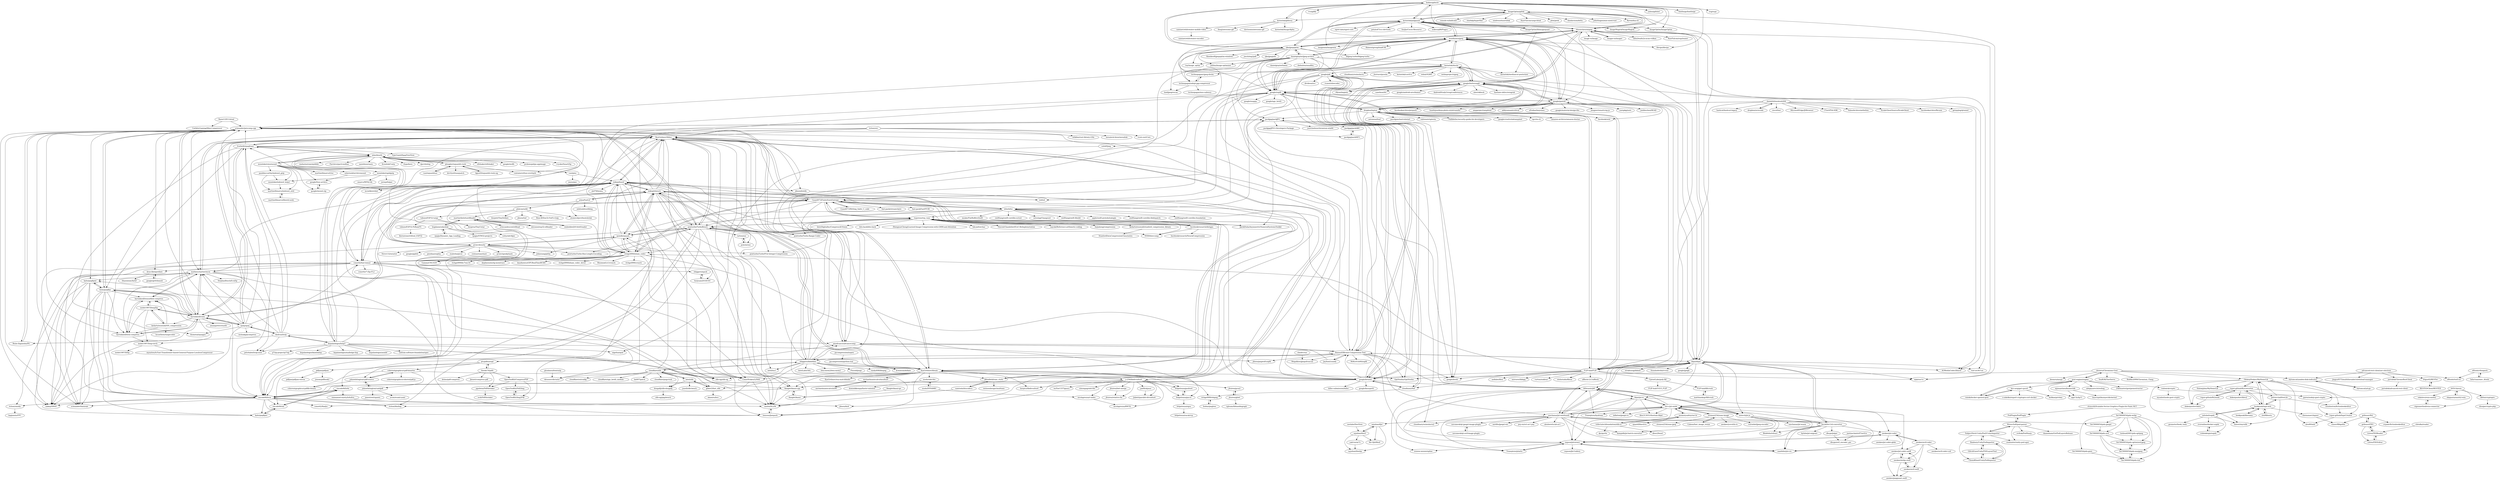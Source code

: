 digraph G {
"kohler/gifsicle" -> "kornelski/giflossy"
"kohler/gifsicle" -> "ImageOptim/gifski"
"kohler/gifsicle" -> "kornelski/pngquant"
"kohler/gifsicle" -> "vvo/gifify" ["e"=1]
"kohler/gifsicle" -> "ImageMagick/ImageMagick" ["e"=1]
"kohler/gifsicle" -> "shssoichiro/oxipng"
"kohler/gifsicle" -> "mozilla/mozjpeg"
"kohler/gifsicle" -> "tjko/jpegoptim"
"kohler/gifsicle" -> "libvips/libvips" ["e"=1]
"kohler/gifsicle" -> "yahoo/gifshot" ["e"=1]
"kohler/gifsicle" -> "ImageOptim/ImageOptim" ["e"=1]
"kohler/gifsicle" -> "google/zopfli"
"kohler/gifsicle" -> "fontforge/fontforge" ["e"=1]
"kohler/gifsicle" -> "google/guetzli"
"kohler/gifsicle" -> "svg/svgo" ["e"=1]
"ImageOptim/gifski" -> "sindresorhus/Gifski" ["e"=1]
"ImageOptim/gifski" -> "kornelski/pngquant"
"ImageOptim/gifski" -> "kohler/gifsicle"
"ImageOptim/gifski" -> "shssoichiro/oxipng"
"ImageOptim/gifski" -> "ImageOptim/libimagequant"
"ImageOptim/gifski" -> "RazrFalcon/cargo-bloat" ["e"=1]
"ImageOptim/gifski" -> "libjxl/libjxl"
"ImageOptim/gifski" -> "phw/peek" ["e"=1]
"ImageOptim/gifski" -> "kornelski/giflossy"
"ImageOptim/gifski" -> "dandavison/delta" ["e"=1]
"ImageOptim/gifski" -> "johnthagen/min-sized-rust" ["e"=1]
"ImageOptim/gifski" -> "Byron/dua-cli" ["e"=1]
"ImageOptim/gifski" -> "xiph/rav1e" ["e"=1]
"ImageOptim/gifski" -> "console-rs/indicatif" ["e"=1]
"ImageOptim/gifski" -> "sharkdp/hyperfine" ["e"=1]
"mozilla/mozjpeg" -> "libjpeg-turbo/libjpeg-turbo" ["e"=1]
"mozilla/mozjpeg" -> "kornelski/pngquant"
"mozilla/mozjpeg" -> "google/guetzli"
"mozilla/mozjpeg" -> "google/zopfli"
"mozilla/mozjpeg" -> "danielgtaylor/jpeg-archive"
"mozilla/mozjpeg" -> "tjko/jpegoptim"
"mozilla/mozjpeg" -> "shssoichiro/oxipng"
"mozilla/mozjpeg" -> "imagemin/imagemin" ["e"=1]
"mozilla/mozjpeg" -> "libjxl/libjxl"
"mozilla/mozjpeg" -> "dropbox/lepton"
"mozilla/mozjpeg" -> "google/butteraugli"
"mozilla/mozjpeg" -> "AOMediaCodec/libavif" ["e"=1]
"mozilla/mozjpeg" -> "kornelski/dssim"
"mozilla/mozjpeg" -> "libvips/libvips" ["e"=1]
"mozilla/mozjpeg" -> "filamentgroup/loadCSS" ["e"=1]
"Banbury/UnityPsdImporter" -> "GlitchEnzo/UnityPSDLayoutTool"
"Banbury/UnityPsdImporter" -> "SubjectNerd-Unity/Psd2UnityImporter"
"Banbury/UnityPsdImporter" -> "ChemiKhazi/UnityPsdImporter"
"pts/pdfsizeopt" -> "theeko74/pdfc"
"pts/pdfsizeopt" -> "fhanau/Efficient-Compression-Tool"
"pts/pdfsizeopt" -> "coherentgraphics/cpdf-binaries"
"pts/pdfsizeopt" -> "johnwhitington/cpdf-source"
"pts/pdfsizeopt" -> "pdfjam/pdfjam"
"pts/pdfsizeopt" -> "schnaader/precomp-cpp"
"Cyan4973/Writing_Safer_C_code" -> "Cyan4973/FiniteStateEntropy"
"advanced-rest-client/arc-electron" -> "frigus02/RESTer"
"advanced-rest-client/arc-electron" -> "jarrodek/ChromeRestClient"
"advanced-rest-client/arc-electron" -> "slytomcat/yandex-disk-indicator"
"advanced-rest-client/arc-electron" -> "jingyu9575/multithreaded-download-manager"
"Cyan4973/FiniteStateEntropy" -> "rygorous/ryg_rans"
"Cyan4973/FiniteStateEntropy" -> "inikep/lzbench"
"Cyan4973/FiniteStateEntropy" -> "JarekDuda/AsymmetricNumeralSystemsToolkit" ["e"=1]
"Cyan4973/FiniteStateEntropy" -> "lzfse/lzfse"
"Cyan4973/FiniteStateEntropy" -> "IlyaGrebnov/libbsc"
"Cyan4973/FiniteStateEntropy" -> "powturbo/TurboPFor-Integer-Compression" ["e"=1]
"Cyan4973/FiniteStateEntropy" -> "byronknoll/cmix"
"Cyan4973/FiniteStateEntropy" -> "powturbo/TurboBench"
"Cyan4973/FiniteStateEntropy" -> "jkbonfield/rans_static"
"Cyan4973/FiniteStateEntropy" -> "Cyan4973/Writing_Safer_C_code"
"Cyan4973/FiniteStateEntropy" -> "richgel999/lzham_codec"
"Cyan4973/FiniteStateEntropy" -> "fast-pack/streamvbyte" ["e"=1]
"Cyan4973/FiniteStateEntropy" -> "facebookresearch/dietgpu"
"Cyan4973/FiniteStateEntropy" -> "fast-pack/FastPFOR" ["e"=1]
"Cyan4973/FiniteStateEntropy" -> "NVIDIA/nvcomp" ["e"=1]
"danielgtaylor/jpeg-archive" -> "mozilla/mozjpeg"
"danielgtaylor/jpeg-archive" -> "rflynn/imgmin" ["e"=1]
"danielgtaylor/jpeg-archive" -> "danielgtaylor/ladon"
"danielgtaylor/jpeg-archive" -> "tjko/jpegoptim"
"danielgtaylor/jpeg-archive" -> "technopagan/adept-jpg-compressor"
"danielgtaylor/jpeg-archive" -> "dwbuiten/smallfry"
"danielgtaylor/jpeg-archive" -> "google/brunsli"
"danielgtaylor/jpeg-archive" -> "google/butteraugli"
"danielgtaylor/jpeg-archive" -> "packjpg/packJPG"
"danielgtaylor/jpeg-archive" -> "schnaader/precomp-cpp"
"danielgtaylor/jpeg-archive" -> "google/zopfli"
"danielgtaylor/jpeg-archive" -> "toy/image_optim" ["e"=1]
"danielgtaylor/jpeg-archive" -> "psliwa/image-optimizer" ["e"=1]
"danielgtaylor/jpeg-archive" -> "amadvance/advancecomp"
"danielgtaylor/jpeg-archive" -> "kornelski/dssim"
"kornelski/dssim" -> "google/butteraugli"
"kornelski/dssim" -> "technopagan/cjpeg-dssim"
"kornelski/dssim" -> "cloudinary/ssimulacra2" ["e"=1]
"kornelski/dssim" -> "cloudinary/ssimulacra" ["e"=1]
"kornelski/dssim" -> "jterrace/pyssim" ["e"=1]
"kornelski/dssim" -> "AOMediaCodec/libavif" ["e"=1]
"kornelski/dssim" -> "kornelski/mediancut-posterizer"
"kornelski/dssim" -> "mozilla/mozjpeg"
"kornelski/dssim" -> "kornelski/cavif-rs" ["e"=1]
"kornelski/dssim" -> "rolinh/VQMT" ["e"=1]
"kornelski/dssim" -> "libjxl/libjxl"
"kornelski/dssim" -> "webmproject/sjpeg"
"kornelski/dssim" -> "google/pik"
"kornelski/dssim" -> "fhanau/Efficient-Compression-Tool"
"kornelski/dssim" -> "google/brunsli"
"cloudflare/zlib" -> "intel/zlib"
"cloudflare/zlib" -> "zlib-ng/zlib-ng" ["e"=1]
"cloudflare/zlib" -> "ebiggers/libdeflate"
"cloudflare/zlib" -> "vkrasnov/dictator"
"cloudflare/zlib" -> "gildor2/fast_zlib"
"cloudflare/zlib" -> "dougallj/zlib-dougallj"
"cloudflare/zlib" -> "cloudflare/pngcrush"
"cloudflare/zlib" -> "amadvance/advancecomp"
"cloudflare/zlib" -> "cloudflare/sslconfig" ["e"=1]
"cloudflare/zlib" -> "cloudflare/ngx_brotli_module" ["e"=1]
"cloudflare/zlib" -> "kn007/patch" ["e"=1]
"cloudflare/zlib" -> "quixdb/squash"
"ekapusta/oauth2-esia" -> "fr05t1k/esia"
"OleksiyPenkov/MyHomeLib" -> "rupor-github/InpxCreator"
"OleksiyPenkov/MyHomeLib" -> "rupor-github/fb2converter"
"OleksiyPenkov/MyHomeLib" -> "lintest/myrulib"
"OleksiyPenkov/MyHomeLib" -> "sensboston/fictionbookeditor"
"OleksiyPenkov/MyHomeLib" -> "bookpauk/inpx-web"
"OleksiyPenkov/MyHomeLib" -> "alex80/mhl"
"OleksiyPenkov/MyHomeLib" -> "SlalomJohn/MyHomeLib"
"OleksiyPenkov/MyHomeLib" -> "dnkorpushov/libro"
"rygorous/ryg_rans" -> "jkbonfield/rans_static"
"rygorous/ryg_rans" -> "JarekDuda/AsymmetricNumeralSystemsToolkit" ["e"=1]
"rygorous/ryg_rans" -> "Cyan4973/FiniteStateEntropy"
"rygorous/ryg_rans" -> "bits-back/bits-back" ["e"=1]
"rygorous/ryg_rans" -> "IlyaGrebnov/libsais"
"rygorous/ryg_rans" -> "ZhengxueCheng/Learned-Image-Compression-with-GMM-and-Attention" ["e"=1]
"rygorous/ryg_rans" -> "fab-jul/torchac" ["e"=1]
"rygorous/ryg_rans" -> "powturbo/Turbo-Range-Coder"
"rygorous/ryg_rans" -> "VincentChandelier/ELiC-ReImplemetation" ["e"=1]
"rygorous/ryg_rans" -> "nayuki/Reference-arithmetic-coding" ["e"=1]
"rygorous/ryg_rans" -> "liujiaheng/compression" ["e"=1]
"rygorous/ryg_rans" -> "kedartatwawadi/stanford_compression_library"
"rygorous/ryg_rans" -> "powturbo/TurboBench"
"rygorous/ryg_rans" -> "facebookresearch/dietgpu"
"rygorous/ryg_rans" -> "InterDigitalInc/CompressAI-Vision" ["e"=1]
"mxmlnkn/ratarmount" -> "martinellimarco/t2sz"
"mxmlnkn/ratarmount" -> "cybernoid/archivemount"
"mxmlnkn/ratarmount" -> "mxmlnkn/indexed_bzip2"
"mxmlnkn/ratarmount" -> "mxmlnkn/rapidgzip"
"mxmlnkn/ratarmount" -> "mhx/dwarfs"
"mxmlnkn/ratarmount" -> "martinellimarco/indexed_zstd"
"mxmlnkn/ratarmount" -> "google/fuse-archive"
"mxmlnkn/ratarmount" -> "vasi/pixz"
"mxmlnkn/ratarmount" -> "pauldmccarthy/indexed_gzip"
"mxmlnkn/ratarmount" -> "google/mount-zip"
"e8tools/v8unpack" -> "Infactum/onec_dtools"
"e8tools/v8unpack" -> "e8tools/tool1cd"
"coherentgraphics/cpdf-binaries" -> "johnwhitington/cpdf-source"
"coherentgraphics/cpdf-binaries" -> "coherentgraphics/cpdflib-binary"
"coherentgraphics/cpdf-binaries" -> "johnwhitington/camlpdf"
"coherentgraphics/cpdf-binaries" -> "coherentgraphics/coherentpdf.js"
"coherentgraphics/cpdf-binaries" -> "OptiVorbis/OptiVorbis"
"niicoooo/esp32-elfloader" -> "martinribelotta/elfloader"
"g1mv/density" -> "inikep/lizard"
"g1mv/density" -> "quixdb/squash"
"g1mv/density" -> "centaurean/sharc"
"g1mv/density" -> "g1mv/spookyhash"
"g1mv/density" -> "inikep/lzbench"
"g1mv/density" -> "Steve132/uraster" ["e"=1]
"g1mv/density" -> "google/gipfeli"
"g1mv/density" -> "ConorStokes/LZSSE"
"g1mv/density" -> "powturbo/Turbo-Run-Length-Encoding" ["e"=1]
"g1mv/density" -> "pmwkaa/sophia" ["e"=1]
"g1mv/density" -> "richgel999/lzham_codec"
"g1mv/density" -> "johnezang/pithy"
"g1mv/density" -> "powturbo/TurboPFor-Integer-Compression" ["e"=1]
"g1mv/density" -> "zsaleeba/picoc" ["e"=1]
"g1mv/density" -> "Cyan4973/FiniteStateEntropy"
"flanglet/kanzi-cpp" -> "encode84/bcm"
"flanglet/kanzi-cpp" -> "flanglet/kanzi"
"flanglet/kanzi-cpp" -> "nauful/NLZM"
"mitshel/sopds" -> "zveronline/docker-sopds"
"mitshel/sopds" -> "bookpauk/inpx-web"
"mitshel/sopds" -> "ichbinkirgiz/sopds"
"mitshel/sopds" -> "lintest/myrulib"
"mitshel/sopds" -> "geometer/book_tools"
"rupor-github/fb2converter" -> "rupor-github/fb2mobi"
"rupor-github/fb2converter" -> "dnkorpushov/libro"
"rupor-github/fb2converter" -> "dnkorpushov/libro2"
"rupor-github/fb2converter" -> "OleksiyPenkov/MyHomeLib"
"rupor-github/fb2converter" -> "bookpauk/inpx-web"
"rupor-github/fb2converter" -> "rupor-github/InpxCreator"
"rupor-github/fb2converter" -> "petrovvlad/freeLib"
"intel/zlib" -> "gildor2/fast_zlib"
"intel/zlib" -> "cloudflare/zlib"
"intel/zlib" -> "jsnell/zlib-bench"
"intel/zlib" -> "dougallj/zlib-dougallj"
"johnwhitington/camlpdf" -> "johnwhitington/cpdf-source"
"johnwhitington/camlpdf" -> "avsm/ocaml-yaml"
"johnwhitington/camlpdf" -> "janestreet/spawn"
"richox/orz" -> "mesalock-linux/mesalink" ["e"=1]
"richox/orz" -> "encode84/bcm"
"richox/orz" -> "rcore-os/zCore" ["e"=1]
"richox/orz" -> "hxim/paq8px"
"richox/orz" -> "wtklbm/rust-library-i18n" ["e"=1]
"richox/orz" -> "IlyaGrebnov/libbsc"
"kov-serg/get-cpcert" -> "kulikan/privkey"
"kov-serg/get-cpcert" -> "rnixik/docker-openssl-gost"
"kov-serg/get-cpcert" -> "s-sokolko/export-cryptopro-cert-docker"
"cybernoid/archivemount" -> "google/fuse-archive"
"google/brunsli" -> "cloudinary/fuif"
"google/brunsli" -> "google/pik"
"google/brunsli" -> "schnaader/precomp-cpp"
"google/brunsli" -> "powturbo/TurboBench"
"google/brunsli" -> "lifthrasiir/j40"
"google/brunsli" -> "packjpg/packJPG"
"google/brunsli" -> "Cyan4973/FiniteStateEntropy"
"google/brunsli" -> "flanglet/kanzi-cpp"
"google/brunsli" -> "hilloc-submission/hilloc" ["e"=1]
"google/brunsli" -> "rygorous/ryg_rans"
"google/brunsli" -> "encode84/bcm"
"google/brunsli" -> "IlyaGrebnov/libbsc"
"google/brunsli" -> "fhanau/Efficient-Compression-Tool"
"google/brunsli" -> "google/knusperli" ["e"=1]
"google/brunsli" -> "google/butteraugli"
"catid/Zpng" -> "nigeltao/qoir"
"AgentD/squashfs-tools-ng" -> "plougher/squashfs-tools"
"quixdb/squash" -> "powturbo/TurboBench"
"quixdb/squash" -> "inikep/lzbench"
"quixdb/squash" -> "vkrasnov/dictator"
"quixdb/squash" -> "richgel999/lzham_codec"
"quixdb/squash" -> "g1mv/density"
"quixdb/squash" -> "inikep/lizard"
"quixdb/squash" -> "johnezang/pithy"
"cloudinary/fuif" -> "google/pik"
"cloudinary/fuif" -> "google/brunsli"
"cloudinary/fuif" -> "richgel999/rdopng"
"slytomcat/yd-go" -> "slytomcat/yandex-disk-indicator"
"encode84/ulz" -> "kaitz/paq8pxv"
"encode84/ulz" -> "encode84/lz4x"
"rarten/ooz" -> "powzix/ooz"
"flanglet/kanzi-go" -> "flanglet/kanzi"
"dbfun/cryptopro" -> "disaipe/crypto-php"
"deus-libri/preflate" -> "google/grittibanzli"
"deus-libri/preflate" -> "Diazonium/AntiZ"
"richox/libzling" -> "encode84/bcm"
"gtoubassi/femtozip" -> "vkrasnov/dictator"
"conor42/fast-lzma2" -> "inikep/lizard"
"conor42/fast-lzma2" -> "conor42/7-Zip-FL2"
"conor42/fast-lzma2" -> "conor42/Radyx"
"conor42/fast-lzma2" -> "schnaader/fairytale"
"conor42/fast-lzma2" -> "IlyaGrebnov/libbsc"
"conor42/fast-lzma2" -> "encode84/bcm"
"conor42/fast-lzma2" -> "nauful/NLZM"
"conor42/fast-lzma2" -> "packjpg/packJPG"
"conor42/fast-lzma2" -> "schnaader/precomp-cpp"
"conor42/fast-lzma2" -> "powturbo/TurboBench"
"conor42/fast-lzma2" -> "mathieuchartier/mcm"
"conor42/fast-lzma2" -> "loxxous/Jampack"
"conor42/fast-lzma2" -> "ebiggers/xpack"
"conor42/fast-lzma2" -> "deus-libri/preflate"
"conor42/fast-lzma2" -> "inikep/XWRT"
"IlyaGrebnov/libbsc" -> "IlyaGrebnov/libsais"
"IlyaGrebnov/libbsc" -> "mathieuchartier/mcm"
"IlyaGrebnov/libbsc" -> "encode84/bcm"
"IlyaGrebnov/libbsc" -> "nauful/NLZM"
"IlyaGrebnov/libbsc" -> "fusiyuan2010/CSC"
"IlyaGrebnov/libbsc" -> "flanglet/kanzi-cpp"
"IlyaGrebnov/libbsc" -> "inikep/lizard"
"IlyaGrebnov/libbsc" -> "powturbo/TurboBench"
"IlyaGrebnov/libbsc" -> "schnaader/precomp-cpp"
"IlyaGrebnov/libbsc" -> "jibsen/brieflz"
"IlyaGrebnov/libbsc" -> "flanglet/kanzi"
"IlyaGrebnov/libbsc" -> "ConorStokes/LZSSE"
"IlyaGrebnov/libbsc" -> "y-256/libdivsufsort"
"IlyaGrebnov/libbsc" -> "byronknoll/cmix"
"IlyaGrebnov/libbsc" -> "fcorbelli/zpaqfranz"
"johnwhitington/cpdf-source" -> "johnwhitington/camlpdf"
"johnwhitington/cpdf-source" -> "coherentgraphics/cpdf-binaries"
"johnwhitington/cpdf-source" -> "coherentgraphics/cpdflib-binary"
"petrovvlad/freeLib" -> "bookpauk/inpx-web"
"petrovvlad/freeLib" -> "lintest/myrulib"
"petrovvlad/freeLib" -> "OleksiyPenkov/MyHomeLib"
"petrovvlad/freeLib" -> "sensboston/fictionbookeditor"
"0xC0000054/pdn-webp" -> "0xC0000054/pdn-avif"
"0xC0000054/pdn-webp" -> "0xC0000054/pdn-optimized-jpeg"
"0xC0000054/pdn-webp" -> "0xC0000054/pdn-mozjpeg"
"0xC0000054/pdn-webp" -> "0xC0000054/pdn-riot"
"0xC0000054/pdn-webp" -> "0xC0000054/pdn-gmic"
"0xC0000054/pdn-webp" -> "toehead2001/pdn-optipng"
"0xC0000054/pdn-webp" -> "0xC0000054/pdn-jpegxl"
"mathieuchartier/mcm" -> "encode84/bcm"
"mathieuchartier/mcm" -> "loxxous/Jampack"
"mathieuchartier/mcm" -> "nauful/NLZM"
"mathieuchartier/mcm" -> "byronknoll/lstm-compress"
"mathieuchartier/mcm" -> "IlyaGrebnov/libbsc"
"mathieuchartier/mcm" -> "byronknoll/tensorflow-compress"
"mathieuchartier/mcm" -> "byronknoll/cmix"
"mathieuchartier/mcm" -> "richox/zmolly"
"mathieuchartier/mcm" -> "StephanBusch/EcoZip"
"mathieuchartier/mcm" -> "kaitz/paq8pxd"
"mathieuchartier/mcm" -> "inikep/XWRT"
"flanglet/kanzi" -> "flanglet/kanzi-cpp"
"mohit1997/DeepZip" -> "kedartatwawadi/NN_compression"
"mohit1997/DeepZip" -> "mohit1997/Dzip-torch"
"mohit1997/DeepZip" -> "byronknoll/lstm-compress"
"mohit1997/DeepZip" -> "byronknoll/tensorflow-compress"
"mohit1997/DeepZip" -> "byronknoll/cmix"
"rnixik/docker-openssl-gost" -> "kov-serg/get-cpcert"
"rnixik/docker-openssl-gost" -> "gost-engine/engine"
"michaelmaniscalco/m99" -> "michaelmaniscalco/msufsort"
"0xC0000054/pdn-gmic" -> "0xC0000054/pdn-riot"
"gribuser/FB3" -> "Litres/FB3Reader"
"gribuser/FB3" -> "Litres/FB3Editor"
"gribuser/FB3" -> "gribuser/fb2"
"martinribelotta/elfloader" -> "embedded2014/elf-loader"
"martinribelotta/elfloader" -> "niicoooo/esp32-elfloader"
"martinribelotta/elfloader" -> "erincandescent/elfload"
"martinribelotta/elfloader" -> "bogdanm/udynlink"
"slmdev/sac" -> "MegaByte/jpegultrascan"
"samtools/htscodecs" -> "jkbonfield/rans_static"
"samtools/htscodecs" -> "nauful/NLZM"
"kaitz/paq8pxv" -> "encode84/ulz"
"felipelouza/gsufsort" -> "felipelouza/gsa-is"
"emmanuel-marty/lz4ultra" -> "jibsen/blz4"
"toehead2001/pdn-optipng" -> "0xC0000054/pdn-optimized-jpeg"
"google/grittibanzli" -> "deus-libri/preflate"
"tjko/jpegoptim" -> "mozilla/mozjpeg"
"tjko/jpegoptim" -> "kornelski/pngquant"
"tjko/jpegoptim" -> "danielgtaylor/jpeg-archive"
"tjko/jpegoptim" -> "XhmikosR/jpegoptim-windows"
"tjko/jpegoptim" -> "shssoichiro/oxipng"
"tjko/jpegoptim" -> "fhanau/Efficient-Compression-Tool"
"tjko/jpegoptim" -> "technopagan/adept-jpg-compressor"
"tjko/jpegoptim" -> "libjpeg-turbo/libjpeg-turbo" ["e"=1]
"tjko/jpegoptim" -> "psliwa/image-optimizer" ["e"=1]
"tjko/jpegoptim" -> "toy/image_optim" ["e"=1]
"tjko/jpegoptim" -> "kud/jpegrescan"
"tjko/jpegoptim" -> "josch/img2pdf" ["e"=1]
"tjko/jpegoptim" -> "google/zopfli"
"tjko/jpegoptim" -> "tjko/jpeginfo"
"tjko/jpegoptim" -> "kohler/gifsicle"
"pfalcon/uzlib" -> "atomicobject/heatshrink" ["e"=1]
"pfalcon/uzlib" -> "tobozo/ESP32-targz"
"pfalcon/uzlib" -> "bisqwit/TinyDeflate" ["e"=1]
"pfalcon/uzlib" -> "jibsen/tinf"
"pfalcon/uzlib" -> "Bsm-B/Stm32-FatFs-Gzip"
"pfalcon/uzlib" -> "martinribelotta/elfloader"
"novomesk/qt-avif-image-plugin" -> "novomesk/qt-jpegxl-image-plugin"
"OpenToolKit/CompressPDF" -> "OpenToolKit/Pdf2Img"
"OpenToolKit/CompressPDF" -> "pgodwin/PdfShrinker"
"OpenToolKit/CompressPDF" -> "OpenToolKit/Img2Pdf"
"ebiggers/libdeflate" -> "cloudflare/zlib"
"ebiggers/libdeflate" -> "zlib-ng/zlib-ng" ["e"=1]
"ebiggers/libdeflate" -> "gildor2/fast_zlib"
"ebiggers/libdeflate" -> "intel/isa-l" ["e"=1]
"ebiggers/libdeflate" -> "amadvance/advancecomp"
"ebiggers/libdeflate" -> "powturbo/TurboBench"
"ebiggers/libdeflate" -> "inikep/lzbench"
"ebiggers/libdeflate" -> "inikep/lizard"
"ebiggers/libdeflate" -> "IlyaGrebnov/libsais"
"ebiggers/libdeflate" -> "IlyaGrebnov/libbsc"
"ebiggers/libdeflate" -> "dcwatson/deflate"
"ebiggers/libdeflate" -> "IntelLabs/GKL" ["e"=1]
"ebiggers/libdeflate" -> "bwa-mem2/bwa-mem2" ["e"=1]
"ebiggers/libdeflate" -> "Piezoid/pugz"
"ebiggers/libdeflate" -> "randy408/libspng" ["e"=1]
"rgujju/Dynamic_App_Loading" -> "bogdanm/udynlink"
"gildor2/fast_zlib" -> "intel/zlib"
"gildor2/fast_zlib" -> "akamiru/bce"
"richgel999/lzham_codec" -> "richgel999/lzham_codec_devel"
"richgel999/lzham_codec" -> "BinomialLLC/crunch" ["e"=1]
"richgel999/lzham_codec" -> "inikep/lizard"
"richgel999/lzham_codec" -> "richgel999/crunch" ["e"=1]
"richgel999/lzham_codec" -> "richgel999/bc7enc16" ["e"=1]
"richgel999/lzham_codec" -> "deplinenoise/ig-memtrace" ["e"=1]
"richgel999/lzham_codec" -> "GammaUNC/GST"
"richgel999/lzham_codec" -> "conor42/fast-lzma2"
"richgel999/lzham_codec" -> "quixdb/squash"
"richgel999/lzham_codec" -> "Cyan4973/FiniteStateEntropy"
"richgel999/lzham_codec" -> "IlyaGrebnov/libbsc"
"richgel999/lzham_codec" -> "ConorStokes/LZSSE"
"richgel999/lzham_codec" -> "inikep/lzbench"
"richgel999/lzham_codec" -> "richgel999/rdopng"
"richgel999/lzham_codec" -> "knarkowicz/GPURealTimeBC6H" ["e"=1]
"pdfjam/pdfjam" -> "pdfjam/pdfjam-extras"
"pdfjam/pdfjam" -> "jenom/pdfbook2"
"mohit1997/Dzip-torch" -> "mohit1997/DZip"
"mohit1997/Dzip-torch" -> "mynotwo/A-Fast-Transformer-based-General-Purpose-LosslessCompressor"
"ChemiKhazi/UnityPsdImporter" -> "GlitchEnzo/UnityPSDLayoutTool"
"ChemiKhazi/UnityPsdImporter" -> "Banbury/UnityPsdImporter"
"GlitchEnzo/UnityPSDLayoutTool" -> "Banbury/UnityPsdImporter"
"GlitchEnzo/UnityPSDLayoutTool" -> "ChemiKhazi/UnityPsdImporter"
"justinschmitz97/avif.io" -> "dhcgn/avif_encoder_gui"
"technopagan/cjpeg-dssim" -> "technopagan/adept-jpg-compressor"
"OpenToolKit/Img2Pdf" -> "OpenToolKit/Pdf2Img"
"embedded2014/elf-loader" -> "martinribelotta/elfloader"
"tobozo/ESP32-targz" -> "tobozo/ESP32-PsRamFS"
"tobozo/ESP32-targz" -> "dsoprea/TinyUntar"
"foobaz/pngloss" -> "richgel999/rdopng"
"schnaader/precomp-cpp" -> "byronknoll/cmix"
"schnaader/precomp-cpp" -> "packjpg/packJPG"
"schnaader/precomp-cpp" -> "deus-libri/preflate"
"schnaader/precomp-cpp" -> "kaitz/paq8pxd"
"schnaader/precomp-cpp" -> "mathieuchartier/mcm"
"schnaader/precomp-cpp" -> "inikep/XWRT"
"schnaader/precomp-cpp" -> "hxim/paq8px"
"schnaader/precomp-cpp" -> "IlyaGrebnov/libbsc"
"schnaader/precomp-cpp" -> "encode84/bcm"
"schnaader/precomp-cpp" -> "schnaader/fairytale"
"schnaader/precomp-cpp" -> "powturbo/TurboBench"
"schnaader/precomp-cpp" -> "byronknoll/lstm-compress"
"schnaader/precomp-cpp" -> "amadvance/advancecomp"
"schnaader/precomp-cpp" -> "IlyaGrebnov/libsais"
"schnaader/precomp-cpp" -> "Bulat-Ziganshin/FA"
"imager-io/imager" -> "shssoichiro/oxipng"
"mjosaarinen/kuznechik" -> "app13y/lg15"
"mjosaarinen/kuznechik" -> "kuzcrypt/kuznyechik-kernel"
"rudonick/crypto" -> "myadzel/node-gost-crypto"
"rudonick/crypto" -> "garex/nodejs-gost-crypto"
"erincandescent/elfload" -> "martinribelotta/elfloader"
"0xC0000054/pdn-avif" -> "0xC0000054/pdn-mozjpeg"
"0xC0000054/pdn-avif" -> "0xC0000054/pdn-riot"
"0xC0000054/pdn-avif" -> "0xC0000054/pdn-optimized-jpeg"
"OpenToolKit/Pdf2Img" -> "OpenToolKit/Img2Pdf"
"fusiyuan2010/CSC" -> "ebiggers/xpack"
"bookpauk/liberama" -> "bookpauk/inpx-web"
"nauful/NLZM" -> "loxxous/Jampack"
"uyjulian/ifavif" -> "uyjulian/ifjxl"
"uyjulian/ifavif" -> "uyjulian/ifwebp"
"uyjulian/ifavif" -> "Mr-Ojii/ifheif"
"uyjulian/ifavif" -> "yak1ex/ax7z"
"Litres/FB3Editor" -> "Litres/FB3Reader"
"mxmlnkn/indexed_bzip2" -> "martinellimarco/indexed_zstd"
"pycompression/python-isal" -> "dcwatson/deflate"
"libjxl/libjxl" -> "saschanaz/jxl-winthumb"
"libjxl/libjxl" -> "AOMediaCodec/libavif" ["e"=1]
"libjxl/libjxl" -> "tirr-c/jxl-oxide"
"libjxl/libjxl" -> "libjxl/jxl-rs"
"libjxl/libjxl" -> "JacobDev1/xl-converter"
"libjxl/libjxl" -> "strukturag/libheif" ["e"=1]
"libjxl/libjxl" -> "niutech/jxl.js"
"libjxl/libjxl" -> "xiph/rav1e" ["e"=1]
"libjxl/libjxl" -> "rust-av/Av1an" ["e"=1]
"libjxl/libjxl" -> "shssoichiro/oxipng"
"libjxl/libjxl" -> "fraunhoferhhi/vvenc" ["e"=1]
"libjxl/libjxl" -> "google/jpegli"
"libjxl/libjxl" -> "FLIF-hub/FLIF"
"libjxl/libjxl" -> "fhanau/Efficient-Compression-Tool"
"libjxl/libjxl" -> "lifthrasiir/j40"
"RESTEDClient/RESTED" -> "frigus02/RESTer"
"novomesk/qt-jpegxl-image-plugin" -> "novomesk/qt-avif-image-plugin"
"chitalka/reader" -> "Litres/FB3Reader"
"google/zopfli" -> "google/brotli" ["e"=1]
"google/zopfli" -> "google/guetzli"
"google/zopfli" -> "mozilla/mozjpeg"
"google/zopfli" -> "google/butteraugli"
"google/zopfli" -> "kornelski/pngquant"
"google/zopfli" -> "FLIF-hub/FLIF"
"google/zopfli" -> "zlib-ng/zlib-ng" ["e"=1]
"google/zopfli" -> "fhanau/Efficient-Compression-Tool"
"google/zopfli" -> "shssoichiro/oxipng"
"google/zopfli" -> "dropbox/lepton"
"google/zopfli" -> "ebiggers/libdeflate"
"google/zopfli" -> "google/snappy" ["e"=1]
"google/zopfli" -> "google/ngx_brotli" ["e"=1]
"google/zopfli" -> "lz4/lz4" ["e"=1]
"google/zopfli" -> "richgel999/lzham_codec"
"kornelski/pngquant" -> "ImageOptim/libimagequant"
"kornelski/pngquant" -> "mozilla/mozjpeg"
"kornelski/pngquant" -> "tjko/jpegoptim"
"kornelski/pngquant" -> "shssoichiro/oxipng"
"kornelski/pngquant" -> "google/zopfli"
"kornelski/pngquant" -> "ImageOptim/gifski"
"kornelski/pngquant" -> "google/guetzli"
"kornelski/pngquant" -> "ImageOptim/ImageOptim" ["e"=1]
"kornelski/pngquant" -> "imagemin/imagemin" ["e"=1]
"kornelski/pngquant" -> "kohler/gifsicle"
"kornelski/pngquant" -> "potato47/ccc-devtools" ["e"=1]
"kornelski/pngquant" -> "fusijie/Cocos-Resource" ["e"=1]
"kornelski/pngquant" -> "ImageMagick/ImageMagick" ["e"=1]
"kornelski/pngquant" -> "nukesaq88/Pngyu"
"kornelski/pngquant" -> "egret-labs/egret-core" ["e"=1]
"ariya/FastLZ" -> "inikep/lzbench"
"ariya/FastLZ" -> "pfalcon/uzlib"
"ariya/FastLZ" -> "mbitsnbites/liblzg"
"ariya/FastLZ" -> "atomicobject/heatshrink" ["e"=1]
"Bulat-Ziganshin/FA" -> "schnaader/precomp-cpp"
"fhanau/Efficient-Compression-Tool" -> "amadvance/advancecomp"
"fhanau/Efficient-Compression-Tool" -> "jibsen/pngwolf-zopfli"
"fhanau/Efficient-Compression-Tool" -> "JayXon/Leanify"
"fhanau/Efficient-Compression-Tool" -> "oupson/jxlviewer"
"fhanau/Efficient-Compression-Tool" -> "OptiVorbis/OptiVorbis"
"fhanau/Efficient-Compression-Tool" -> "packjpg/packJPG"
"fhanau/Efficient-Compression-Tool" -> "schnaader/precomp-cpp"
"fhanau/Efficient-Compression-Tool" -> "shssoichiro/oxipng"
"fhanau/Efficient-Compression-Tool" -> "MegaByte/jpegultrascan"
"fhanau/Efficient-Compression-Tool" -> "MrKrzYch00/zopfli"
"fhanau/Efficient-Compression-Tool" -> "pts/pdfsizeopt"
"fhanau/Efficient-Compression-Tool" -> "libjxl/libjxl"
"fhanau/Efficient-Compression-Tool" -> "saschanaz/jxl-winthumb"
"fhanau/Efficient-Compression-Tool" -> "lifthrasiir/j40"
"fhanau/Efficient-Compression-Tool" -> "ebiggers/libdeflate"
"Cykooz/fast_image_resize" -> "etemesi254/zune-image"
"fcorbelli/zpaqfranz" -> "zpaq/zpaq"
"fcorbelli/zpaqfranz" -> "pete4abw/lrzip-next"
"fcorbelli/zpaqfranz" -> "IlyaGrebnov/libbsc"
"fcorbelli/zpaqfranz" -> "encode84/bcm"
"fcorbelli/zpaqfranz" -> "schnaader/precomp-cpp"
"fcorbelli/zpaqfranz" -> "EpicGazel/ZpaqTreeView"
"fcorbelli/zpaqfranz" -> "mhx/dwarfs"
"fcorbelli/zpaqfranz" -> "thometal/zpaqgui"
"fcorbelli/zpaqfranz" -> "conor42/fast-lzma2"
"fcorbelli/zpaqfranz" -> "mcmilk/zstdmt" ["e"=1]
"patflick/psac" -> "jlabeit/parallel-divsufsort"
"IlyaGrebnov/libsais" -> "y-256/libdivsufsort"
"IlyaGrebnov/libsais" -> "IlyaGrebnov/libbsc"
"IlyaGrebnov/libsais" -> "nauful/NLZM"
"IlyaGrebnov/libsais" -> "felipelouza/gsa-is"
"IlyaGrebnov/libsais" -> "xxsds/sdsl-lite"
"IlyaGrebnov/libsais" -> "rygorous/ryg_rans"
"IlyaGrebnov/libsais" -> "IlyaGrebnov/esa-matchfinder"
"IlyaGrebnov/libsais" -> "ConorStokes/LZSSE"
"IlyaGrebnov/libsais" -> "kurpicz/libdivsufsort"
"IlyaGrebnov/libsais" -> "loxxous/Jampack"
"IlyaGrebnov/libsais" -> "powturbo/TurboBench"
"IlyaGrebnov/libsais" -> "michaelmaniscalco/msufsort"
"IlyaGrebnov/libsais" -> "felipelouza/gsufsort"
"IlyaGrebnov/libsais" -> "flanglet/kanzi-cpp"
"IlyaGrebnov/libsais" -> "jkbonfield/rans_static"
"mhx/dwarfs" -> "fcorbelli/zpaqfranz"
"mhx/dwarfs" -> "kspalaiologos/bzip3"
"mhx/dwarfs" -> "plougher/squashfs-tools"
"mhx/dwarfs" -> "mxmlnkn/ratarmount"
"mhx/dwarfs" -> "Parchive/par2cmdline" ["e"=1]
"mhx/dwarfs" -> "oasislinux/oasis" ["e"=1]
"mhx/dwarfs" -> "Kron4ek/Conty" ["e"=1]
"mhx/dwarfs" -> "Zygo/bees" ["e"=1]
"mhx/dwarfs" -> "dpc/rdedup" ["e"=1]
"mhx/dwarfs" -> "elfshaker/elfshaker" ["e"=1]
"mhx/dwarfs" -> "google/wuffs" ["e"=1]
"mhx/dwarfs" -> "probonopd/go-appimage" ["e"=1]
"mhx/dwarfs" -> "vvyoko/SmartZip" ["e"=1]
"mhx/dwarfs" -> "maharmstone/quibble" ["e"=1]
"mhx/dwarfs" -> "containers/fuse-overlayfs" ["e"=1]
"saschanaz/jxl-winthumb" -> "mirillis/jpegxl-wic"
"saschanaz/jxl-winthumb" -> "JacobDev1/xl-converter"
"saschanaz/jxl-winthumb" -> "libjxl/libjxl"
"saschanaz/jxl-winthumb" -> "tirr-c/jxl-oxide"
"saschanaz/jxl-winthumb" -> "0xC0000054/pdn-jpegxl"
"saschanaz/jxl-winthumb" -> "oupson/jxlviewer"
"saschanaz/jxl-winthumb" -> "libjxl/jxl-rs"
"saschanaz/jxl-winthumb" -> "zamfofex/jxl-crx"
"saschanaz/jxl-winthumb" -> "lifthrasiir/j40"
"saschanaz/jxl-winthumb" -> "psy-ex/svt-av1-psy" ["e"=1]
"saschanaz/jxl-winthumb" -> "novomesk/qt-jpegxl-image-plugin"
"saschanaz/jxl-winthumb" -> "kampidh/jxl-batch-converter"
"saschanaz/jxl-winthumb" -> "cloudinary/ssimulacra2" ["e"=1]
"saschanaz/jxl-winthumb" -> "alexheretic/ab-av1" ["e"=1]
"saschanaz/jxl-winthumb" -> "uyjulian/ifjxl"
"slytomcat/yandex-disk-indicator" -> "slytomcat/yd-go"
"danielrh/losslessh264" -> "dropbox/avrecode"
"danielrh/losslessh264" -> "cisco/thor" ["e"=1]
"danielrh/losslessh264" -> "lzfse/lzfse"
"danielrh/losslessh264" -> "FLIF-hub/FLIF"
"danielrh/losslessh264" -> "MicrosoftEdge/JSBrowser" ["e"=1]
"danielrh/losslessh264" -> "CTurt/PS4-SDK" ["e"=1]
"danielrh/losslessh264" -> "dropbox/lepton"
"danielrh/losslessh264" -> "YahooArchive/anthelion" ["e"=1]
"danielrh/losslessh264" -> "XcodeGhostSource/XcodeGhost" ["e"=1]
"danielrh/losslessh264" -> "facebookarchive/fbcunn" ["e"=1]
"danielrh/losslessh264" -> "getqujing/qtunnel" ["e"=1]
"danielrh/losslessh264" -> "hashcat/hashcat-legacy" ["e"=1]
"michaelmaniscalco/msufsort" -> "michaelmaniscalco/m99"
"libjxl/jxl-rs" -> "tirr-c/jxl-oxide"
"libjxl/jxl-rs" -> "oupson/jxlviewer"
"libjxl/jxl-rs" -> "zamfofex/jxl-crx"
"libjxl/jxl-rs" -> "inflation/jpegxl-rs"
"libjxl/jxl-rs" -> "lifthrasiir/j40"
"libjxl/jxl-rs" -> "Alex313031/thorium-libjxl"
"jltsiren/gcsa2" -> "jltsiren/gbwt"
"y-256/libdivsufsort" -> "IlyaGrebnov/libsais"
"y-256/libdivsufsort" -> "IlyaGrebnov/libbsc"
"y-256/libdivsufsort" -> "simongog/sdsl-lite" ["e"=1]
"y-256/libdivsufsort" -> "patflick/psac"
"y-256/libdivsufsort" -> "jltsiren/gcsa2"
"y-256/libdivsufsort" -> "jltsiren/bwt-merge"
"y-256/libdivsufsort" -> "felipelouza/gsufsort"
"y-256/libdivsufsort" -> "encode84/bcm"
"y-256/libdivsufsort" -> "nicolaprezza/BWTIL"
"y-256/libdivsufsort" -> "felipelouza/gsa-is"
"y-256/libdivsufsort" -> "nicolaprezza/r-index"
"y-256/libdivsufsort" -> "jltsiren/relative-fm"
"y-256/libdivsufsort" -> "waYne1337/gsaca"
"y-256/libdivsufsort" -> "kurpicz/libdivsufsort"
"y-256/libdivsufsort" -> "jlabeit/parallel-divsufsort"
"mirillis/jpegxl-wic" -> "saschanaz/jxl-winthumb"
"rupor-github/fb2mobi" -> "rupor-github/fb2converter"
"rupor-github/fb2mobi" -> "dnkorpushov/libro"
"sensboston/fictionbookeditor" -> "rupor-github/InpxCreator"
"jltsiren/bwt-merge" -> "jltsiren/relative-fm"
"packjpg/packJPG" -> "OptiVorbis/OptiVorbis"
"packjpg/packJPG" -> "schnaader/precomp-cpp"
"packjpg/packJPG" -> "packjpg/JPEG-Developers-Package"
"packjpg/packJPG" -> "packjpg/packARC"
"packjpg/packJPG" -> "packjpg/packMP3"
"packjpg/packJPG" -> "justclueless/chromium-win64" ["e"=1]
"tobozo/ESP32-PsRamFS" -> "lbernstone/rrdtool_ESP32"
"felipelouza/egsa" -> "felipelouza/sacak-lcp"
"martinellimarco/indexed_zstd" -> "martinellimarco/libzstd-seek"
"martinellimarco/libzstd-seek" -> "martinellimarco/indexed_zstd"
"rupor-github/InpxCreator" -> "alex80/mhl"
"0xC0000054/pdn-mozjpeg" -> "0xC0000054/pdn-optimized-jpeg"
"0xC0000054/pdn-mozjpeg" -> "0xC0000054/pdn-riot"
"FLIF-hub/FLIF" -> "libjxl/libjxl"
"FLIF-hub/FLIF" -> "google/zopfli"
"FLIF-hub/FLIF" -> "dropbox/lepton"
"FLIF-hub/FLIF" -> "google/brotli" ["e"=1]
"FLIF-hub/FLIF" -> "UprootLabs/poly-flif"
"FLIF-hub/FLIF" -> "cloudinary/fuif"
"FLIF-hub/FLIF" -> "mirrorer/libbpg" ["e"=1]
"FLIF-hub/FLIF" -> "vurtun/nuklear" ["e"=1]
"FLIF-hub/FLIF" -> "wishstudio/flinux" ["e"=1]
"FLIF-hub/FLIF" -> "uBlock-LLC/uBlock" ["e"=1]
"FLIF-hub/FLIF" -> "richgel999/lzham_codec"
"FLIF-hub/FLIF" -> "andlabs/libui" ["e"=1]
"FLIF-hub/FLIF" -> "google/brunsli"
"FLIF-hub/FLIF" -> "xiph/rav1e" ["e"=1]
"FLIF-hub/FLIF" -> "google/guetzli"
"frigus02/RESTer" -> "RESTEDClient/RESTED"
"awxkee/webp.swift" -> "awxkee/avif.swift"
"awxkee/webp.swift" -> "awxkee/jxl-coder-swift"
"awxkee/webp.swift" -> "awxkee/pngquant.swift"
"awxkee/avif.swift" -> "awxkee/webp.swift"
"awxkee/avif.swift" -> "awxkee/jxl-coder-swift"
"awxkee/avif.swift" -> "awxkee/pngquant.swift"
"shssoichiro/oxipng" -> "fhanau/Efficient-Compression-Tool"
"shssoichiro/oxipng" -> "libjxl/libjxl"
"shssoichiro/oxipng" -> "kornelski/pngquant"
"shssoichiro/oxipng" -> "mozilla/mozjpeg"
"shssoichiro/oxipng" -> "imager-io/imager"
"shssoichiro/oxipng" -> "google/zopfli"
"shssoichiro/oxipng" -> "tjko/jpegoptim"
"shssoichiro/oxipng" -> "saschanaz/jxl-winthumb"
"shssoichiro/oxipng" -> "xiph/rav1e" ["e"=1]
"shssoichiro/oxipng" -> "amadvance/advancecomp"
"shssoichiro/oxipng" -> "rust-av/Av1an" ["e"=1]
"shssoichiro/oxipng" -> "ImageOptim/gifski"
"shssoichiro/oxipng" -> "nihui/waifu2x-ncnn-vulkan" ["e"=1]
"shssoichiro/oxipng" -> "RazrFalcon/svgcleaner" ["e"=1]
"shssoichiro/oxipng" -> "image-rs/image" ["e"=1]
"inikep/lzbench" -> "powturbo/TurboBench"
"inikep/lzbench" -> "Cyan4973/FiniteStateEntropy"
"inikep/lzbench" -> "inikep/lizard"
"inikep/lzbench" -> "ConorStokes/LZSSE"
"inikep/lzbench" -> "intel/isa-l" ["e"=1]
"inikep/lzbench" -> "quixdb/squash"
"inikep/lzbench" -> "ebiggers/libdeflate"
"inikep/lzbench" -> "conor42/fast-lzma2"
"inikep/lzbench" -> "richgel999/lzham_codec"
"inikep/lzbench" -> "ariya/FastLZ"
"inikep/lzbench" -> "schnaader/precomp-cpp"
"inikep/lzbench" -> "g1mv/density"
"inikep/lzbench" -> "IlyaGrebnov/libbsc"
"inikep/lzbench" -> "lz4/lz4" ["e"=1]
"inikep/lzbench" -> "NVIDIA/nvcomp" ["e"=1]
"vasi/pixz" -> "jnovy/pxz"
"vasi/pixz" -> "inikep/lizard"
"jarrodek/ChromeRestClient" -> "jarrodek/advanced-rest-client"
"gost-engine/engine" -> "rnixik/docker-openssl-gost"
"gost-engine/engine" -> "adegtyarev/streebog"
"gost-engine/engine" -> "rudonick/crypto"
"gost-engine/engine" -> "kov-serg/get-cpcert"
"gost-engine/engine" -> "deemru/Chromium-Gost"
"gost-engine/engine" -> "mjosaarinen/kuznechik"
"gost-engine/engine" -> "app13y/lg15"
"gost-engine/engine" -> "ZAZmaster/gostpemextractor"
"amadvance/advancecomp" -> "fhanau/Efficient-Compression-Tool"
"amadvance/advancecomp" -> "jibsen/pngwolf-zopfli"
"amadvance/advancecomp" -> "schnaader/precomp-cpp"
"Infactum/onec_dtools" -> "e8tools/v8unpack"
"NtreevSoft/psd-parser" -> "SubjectNerd-Unity/Psd2UnityImporter"
"NtreevSoft/psd-parser" -> "zouhunter/unity-psd-ugui"
"NtreevSoft/psd-parser" -> "eviltak/PsdSharp"
"NtreevSoft/psd-parser" -> "PsdPlugin/PsdPlugin"
"NtreevSoft/psd-parser" -> "daamdaam/GetPsdLayersRelease"
"facebookresearch/dietgpu" -> "NVIDIA/nvcomp" ["e"=1]
"facebookresearch/dietgpu" -> "rygorous/ryg_rans"
"facebookresearch/dietgpu" -> "facebookresearch/NeuralCompression" ["e"=1]
"kspalaiologos/bzip3" -> "kspalaiologos/kamilalisp" ["e"=1]
"kspalaiologos/bzip3" -> "ckolivas/lrzip"
"kspalaiologos/bzip3" -> "kspalaiologos/malbolge-lisp" ["e"=1]
"kspalaiologos/bzip3" -> "flanglet/kanzi-cpp"
"kspalaiologos/bzip3" -> "IlyaGrebnov/libsais"
"kspalaiologos/bzip3" -> "IlyaGrebnov/libbsc"
"kspalaiologos/bzip3" -> "kspalaiologos/asmbf" ["e"=1]
"kspalaiologos/bzip3" -> "inikep/lizard"
"kspalaiologos/bzip3" -> "mhx/dwarfs"
"kspalaiologos/bzip3" -> "zlib-ng/zlib-ng" ["e"=1]
"kspalaiologos/bzip3" -> "pete4abw/lrzip-next"
"kspalaiologos/bzip3" -> "nigeltao/qoir"
"kspalaiologos/bzip3" -> "fcorbelli/zpaqfranz"
"kspalaiologos/bzip3" -> "bottom-software-foundation/spec" ["e"=1]
"kspalaiologos/bzip3" -> "p7zip-project/p7zip" ["e"=1]
"google/fuse-archive" -> "google/mount-zip"
"dhcgn/jxlgui" -> "dhcgn/avif_encoder_gui"
"byronknoll/cmix" -> "byronknoll/lstm-compress"
"byronknoll/cmix" -> "schnaader/precomp-cpp"
"byronknoll/cmix" -> "byronknoll/tensorflow-compress"
"byronknoll/cmix" -> "mathieuchartier/mcm"
"byronknoll/cmix" -> "hxim/paq8px"
"byronknoll/cmix" -> "mohit1997/DeepZip"
"byronknoll/cmix" -> "IlyaGrebnov/libbsc"
"byronknoll/cmix" -> "amargaritov/starlit"
"byronknoll/cmix" -> "zpaq/zpaq"
"byronknoll/cmix" -> "Cyan4973/FiniteStateEntropy"
"byronknoll/cmix" -> "encode84/bcm"
"byronknoll/cmix" -> "mohit1997/Dzip-torch"
"byronknoll/cmix" -> "kedartatwawadi/NN_compression"
"byronknoll/cmix" -> "kaitz/paq8pxd"
"byronknoll/cmix" -> "inikep/XWRT"
"Razor12911/xtool" -> "CarldricGaming/Mini-Compressor"
"Razor12911/xtool" -> "schnaader/precomp-cpp"
"vasi/squashfuse" -> "plougher/squashfs-tools"
"powturbo/TurboBench" -> "inikep/lzbench"
"powturbo/TurboBench" -> "IlyaGrebnov/libsais"
"powturbo/TurboBench" -> "encode84/bcm"
"powturbo/TurboBench" -> "encode84/ulz"
"powturbo/TurboBench" -> "IlyaGrebnov/libbsc"
"powturbo/TurboBench" -> "quixdb/squash"
"powturbo/TurboBench" -> "schnaader/precomp-cpp"
"powturbo/TurboBench" -> "rygorous/ryg_rans"
"powturbo/TurboBench" -> "encode84/lz4x"
"powturbo/TurboBench" -> "flanglet/kanzi-cpp"
"powturbo/TurboBench" -> "powturbo/TurboPFor-Integer-Compression" ["e"=1]
"powturbo/TurboBench" -> "powturbo/Turbo-Range-Coder"
"powturbo/TurboBench" -> "schnaader/fairytale"
"powturbo/TurboBench" -> "powturbo/Turbo-Run-Length-Encoding" ["e"=1]
"powturbo/TurboBench" -> "rarten/ooz"
"xxsds/DYNAMIC" -> "xxsds/sdsl-lite"
"xxsds/DYNAMIC" -> "nicolaprezza/r-index"
"inikep/lizard" -> "conor42/fast-lzma2"
"inikep/lizard" -> "ConorStokes/LZSSE"
"inikep/lizard" -> "IlyaGrebnov/libbsc"
"inikep/lizard" -> "richgel999/lzham_codec"
"inikep/lizard" -> "inikep/lzbench"
"inikep/lizard" -> "encode84/bcm"
"inikep/lizard" -> "richox/libzling"
"inikep/lizard" -> "mcmilk/zstdmt" ["e"=1]
"inikep/lizard" -> "loxxous/Jampack"
"inikep/lizard" -> "alef78/lzoma"
"inikep/lizard" -> "powzix/ooz"
"inikep/lizard" -> "GammaUNC/GST"
"inikep/lizard" -> "jibsen/brieflz"
"inikep/lizard" -> "powturbo/Turbo-Range-Coder"
"inikep/lizard" -> "mathieuchartier/mcm"
"fr05t1k/esia" -> "ekapusta/oauth2-esia"
"fr05t1k/esia" -> "sokolovs/esia-oauth2"
"fr05t1k/esia" -> "garex/nodejs-gost-crypto"
"fr05t1k/esia" -> "dbfun/cryptopro"
"fr05t1k/esia" -> "eigenmethod/esia-connector"
"kedartatwawadi/stanford_compression_library" -> "StanfordDataCompressionClass/notes"
"eigenmethod/esia-connector" -> "sokolovs/esia-oauth2"
"byronknoll/lstm-compress" -> "byronknoll/tensorflow-compress"
"byronknoll/lstm-compress" -> "mohit1997/Dzip-torch"
"byronknoll/lstm-compress" -> "byronknoll/cmix"
"google/mount-zip" -> "google/fuse-archive"
"UprootLabs/poly-flif" -> "FLIF-hub/flifcrush"
"UprootLabs/poly-flif" -> "FLIF-hub/UGUI_FLIF"
"jibsen/brieflz" -> "jibsen/blz4"
"richgel999/rdopng" -> "foobaz/pngloss"
"richox/zmolly" -> "kagiannis/FPC"
"uyjulian/ifjxl" -> "uyjulian/ifavif"
"uyjulian/ifjxl" -> "Mr-Ojii/ifheif"
"uyjulian/ifjxl" -> "uyjulian/ifwebp"
"matthiaskrgr/flifcrush" -> "FLIF-hub/flifcrush"
"FLIF-hub/flifcrush" -> "matthiaskrgr/flifcrush"
"Traneptora/jxlatte" -> "oupson/jxlviewer"
"google/butteraugli" -> "google/pik"
"google/butteraugli" -> "google/zopfli"
"google/butteraugli" -> "google/guetzli"
"google/butteraugli" -> "google/android-arscblamer" ["e"=1]
"google/butteraugli" -> "kornelski/dssim"
"google/butteraugli" -> "rflynn/imgmin" ["e"=1]
"google/butteraugli" -> "google/brunsli"
"google/butteraugli" -> "mozilla/mozjpeg"
"google/butteraugli" -> "dropbox/lepton"
"google/butteraugli" -> "AndroidStudyGroup/conferences" ["e"=1]
"google/butteraugli" -> "libjxl/libjxl"
"google/butteraugli" -> "uber/okbuck" ["e"=1]
"google/butteraugli" -> "FLIF-hub/FLIF"
"google/butteraugli" -> "fastlane-old/screengrab" ["e"=1]
"google/butteraugli" -> "canelmas/let" ["e"=1]
"ckolivas/lrzip" -> "pete4abw/lrzip-next"
"ckolivas/lrzip" -> "kspalaiologos/bzip3"
"ckolivas/lrzip" -> "fcorbelli/zpaqfranz"
"ckolivas/lrzip" -> "zpaq/zpaq"
"ckolivas/lrzip" -> "mathieuchartier/mcm"
"ckolivas/lrzip" -> "schnaader/precomp-cpp"
"ckolivas/lrzip" -> "IlyaGrebnov/libbsc"
"ckolivas/lrzip" -> "Bulat-Ziganshin/FA"
"ckolivas/lrzip" -> "amadvance/advancecomp"
"dropbox/avrecode" -> "danielrh/losslessh264"
"ConorStokes/LZSSE" -> "richox/libzling"
"ConorStokes/LZSSE" -> "nauful/NLZM"
"mxmlnkn/rapidgzip" -> "mxmlnkn/indexed_bzip2"
"mxmlnkn/rapidgzip" -> "smarco/WFA2-lib" ["e"=1]
"mxmlnkn/rapidgzip" -> "jermp/fulgor" ["e"=1]
"jkbonfield/rans_static" -> "samtools/htscodecs"
"jkbonfield/rans_static" -> "rygorous/ryg_rans"
"jkbonfield/rans_static" -> "weissenberger/multians"
"hxim/paq8px" -> "kaitz/paq8pxd"
"hxim/paq8px" -> "encode84/bcm"
"hxim/paq8px" -> "schnaader/precomp-cpp"
"hxim/paq8px" -> "byronknoll/cmix"
"hxim/paq8px" -> "kaitz/paq8pxv"
"hxim/paq8px" -> "mathieuchartier/mcm"
"hxim/paq8px" -> "byronknoll/lstm-compress"
"hxim/paq8px" -> "byronknoll/tensorflow-compress"
"hxim/paq8px" -> "nauful/NLZM"
"hxim/paq8px" -> "schnaader/fairytale"
"hxim/paq8px" -> "inikep/XWRT"
"bookpauk/inpx-web" -> "bookpauk/liberama"
"bookpauk/inpx-web" -> "shemanaev/inpxer"
"bookpauk/inpx-web" -> "petrovvlad/freeLib"
"bookpauk/inpx-web" -> "zlsl/flibusta"
"bookpauk/inpx-web" -> "OleksiyPenkov/MyHomeLib"
"bookpauk/inpx-web" -> "mitshel/sopds"
"bookpauk/inpx-web" -> "rupor-github/fb2converter"
"pauldmccarthy/indexed_gzip" -> "martinellimarco/indexed_zstd"
"pauldmccarthy/indexed_gzip" -> "mxmlnkn/indexed_bzip2"
"shemanaev/inpxer" -> "vinser/flibgolite"
"zamfofex/jxl-crx" -> "oupson/jxlviewer"
"tirr-c/jxl-oxide" -> "libjxl/jxl-rs"
"tirr-c/jxl-oxide" -> "inflation/jpegxl-rs"
"tirr-c/jxl-oxide" -> "oupson/jxlviewer"
"tirr-c/jxl-oxide" -> "niutech/jxl.js"
"tirr-c/jxl-oxide" -> "memorysafety/rav1d"
"tirr-c/jxl-oxide" -> "libjxl/libjxl"
"tirr-c/jxl-oxide" -> "saschanaz/jxl-winthumb"
"tirr-c/jxl-oxide" -> "Alex313031/thorium-libjxl"
"tirr-c/jxl-oxide" -> "zamfofex/jxl-crx"
"tirr-c/jxl-oxide" -> "lifthrasiir/j40"
"tirr-c/jxl-oxide" -> "Traneptora/hydrium"
"tirr-c/jxl-oxide" -> "etemesi254/zune-image"
"tirr-c/jxl-oxide" -> "awxkee/jxl-coder"
"tirr-c/jxl-oxide" -> "Traneptora/jxlatte"
"lifthrasiir/j40" -> "Traneptora/hydrium"
"lifthrasiir/j40" -> "oupson/jxlviewer"
"lifthrasiir/j40" -> "Traneptora/jxlatte"
"lifthrasiir/j40" -> "wwww-wwww/spline"
"lifthrasiir/j40" -> "niutech/jxl.js"
"lifthrasiir/j40" -> "libjxl/jxl-rs"
"packjpg/packMP3" -> "packjpg/packARC"
"niutech/jxl.js" -> "zamfofex/jxl-crx"
"niutech/jxl.js" -> "lifthrasiir/j40"
"niutech/jxl.js" -> "tirr-c/jxl-oxide"
"niutech/jxl.js" -> "oupson/jxlviewer"
"niutech/jxl.js" -> "Blobfolio/refract"
"niutech/jxl.js" -> "saschanaz/jxl-wasm"
"ebiggers/xpack" -> "fusiyuan2010/CSC"
"etemesi254/zune-image" -> "Cykooz/fast_image_resize"
"etemesi254/zune-image" -> "awxkee/yuvutils-rs" ["e"=1]
"etemesi254/zune-image" -> "vstroebel/jpeg-encoder"
"etemesi254/zune-image" -> "etemesi254/zune-jpeg"
"etemesi254/zune-image" -> "tirr-c/jxl-oxide"
"oupson/jxlviewer" -> "awxkee/jxl-coder"
"oupson/jxlviewer" -> "Traneptora/jxlatte"
"oupson/jxlviewer" -> "oupson/Jxl-Gallery"
"oupson/jxlviewer" -> "wwww-wwww/spline"
"oupson/jxlviewer" -> "zamfofex/jxl-crx"
"0xC0000054/pdn-jpegxl" -> "0xC0000054/pdn-avif"
"awxkee/avif-coder" -> "awxkee/jxl-coder"
"awxkee/avif-coder" -> "awxkee/jxl-coder-swift"
"awxkee/avif-coder" -> "awxkee/avif-coder-coil"
"awxkee/avif-coder" -> "awxkee/avif.swift"
"awxkee/avif-coder" -> "awxkee/webp.swift"
"encode84/bcm" -> "encode84/ulz"
"encode84/bcm" -> "loxxous/Jampack"
"encode84/bcm" -> "kaitz/paq8pxv"
"encode84/bcm" -> "schnaader/fairytale"
"encode84/bcm" -> "richox/libzling"
"encode84/bcm" -> "inikep/XWRT"
"encode84/bcm" -> "encode84/lz4x"
"encode84/bcm" -> "richox/zmolly"
"encode84/bcm" -> "nauful/NLZM"
"encode84/bcm" -> "conor42/Radyx"
"dougallj/zlib-dougallj" -> "zlib-ng/pigzbench"
"packjpg/packARC" -> "packjpg/packMP3"
"zpaq/zpaq" -> "fcorbelli/zpaqfranz"
"zpaq/zpaq" -> "byronknoll/cmix"
"zpaq/zpaq" -> "moinakg/pcompress"
"zpaq/zpaq" -> "schnaader/precomp-cpp"
"zpaq/zpaq" -> "thometal/zpaqgui"
"zpaq/zpaq" -> "mathieuchartier/mcm"
"zpaq/zpaq" -> "hxim/paq8px"
"zpaq/zpaq" -> "IlyaGrebnov/libbsc"
"zpaq/zpaq" -> "conor42/fast-lzma2"
"zpaq/zpaq" -> "inikep/XWRT"
"zpaq/zpaq" -> "ckolivas/lrzip"
"dropbox/lepton" -> "google/guetzli"
"dropbox/lepton" -> "FLIF-hub/FLIF"
"dropbox/lepton" -> "google/brotli" ["e"=1]
"dropbox/lepton" -> "google/zopfli"
"dropbox/lepton" -> "mozilla/mozjpeg"
"dropbox/lepton" -> "google/butteraugli"
"dropbox/lepton" -> "facebook/zstd" ["e"=1]
"dropbox/lepton" -> "googlecreativelab/anypixel" ["e"=1]
"dropbox/lepton" -> "rgcr/m-cli" ["e"=1]
"dropbox/lepton" -> "amazon-archives/amazon-dsstne" ["e"=1]
"dropbox/lepton" -> "packjpg/packJPG"
"dropbox/lepton" -> "autumnai/leaf" ["e"=1]
"dropbox/lepton" -> "pavelgonchar/colornet" ["e"=1]
"dropbox/lepton" -> "railsware/upterm" ["e"=1]
"dropbox/lepton" -> "FallibleInc/security-guide-for-developers" ["e"=1]
"samiare/whitewater-mobile-video" -> "samiare/whitewater-encoder"
"plougher/squashfs-tools" -> "AgentD/squashfs-tools-ng"
"plougher/squashfs-tools" -> "vasi/squashfuse"
"plougher/squashfs-tools" -> "mhx/dwarfs"
"plougher/squashfs-tools" -> "devttys0/sasquatch" ["e"=1]
"plougher/squashfs-tools" -> "containers/fuse-overlayfs" ["e"=1]
"lzfse/lzfse" -> "Cyan4973/FiniteStateEntropy"
"lzfse/lzfse" -> "apple/swift-protobuf-plugin" ["e"=1]
"lzfse/lzfse" -> "swiftlang/swift-corelibs-libdispatch" ["e"=1]
"lzfse/lzfse" -> "google/zopfli"
"lzfse/lzfse" -> "rygorous/ryg_rans"
"lzfse/lzfse" -> "richgel999/lzham_codec"
"lzfse/lzfse" -> "quixdb/squash"
"lzfse/lzfse" -> "inikep/lizard"
"lzfse/lzfse" -> "swiftlang/swift-corelibs-foundation" ["e"=1]
"lzfse/lzfse" -> "mzaks/FlatBuffersSwift" ["e"=1]
"lzfse/lzfse" -> "google/brotli" ["e"=1]
"lzfse/lzfse" -> "swiftlang/swift-corelibs-xctest" ["e"=1]
"lzfse/lzfse" -> "inikep/lzbench"
"lzfse/lzfse" -> "osteslag/Changeset" ["e"=1]
"lzfse/lzfse" -> "swiftlang/swift-llbuild" ["e"=1]
"awxkee/jxl-coder" -> "awxkee/avif-coder"
"awxkee/jxl-coder" -> "awxkee/jxl-coder-glide"
"awxkee/jxl-coder" -> "awxkee/jxl-coder-swift"
"awxkee/jxl-coder" -> "oupson/jxlviewer"
"powzix/ooz" -> "rarten/ooz"
"awxkee/jxl-coder-swift" -> "awxkee/webp.swift"
"awxkee/jxl-coder-swift" -> "awxkee/pngquant.swift"
"JacobDev1/xl-converter" -> "saschanaz/jxl-winthumb"
"JacobDev1/xl-converter" -> "kampidh/jxl-batch-converter"
"JacobDev1/xl-converter" -> "oupson/jxlviewer"
"JacobDev1/xl-converter" -> "awxkee/jxl-coder"
"JacobDev1/xl-converter" -> "kylxbn/jxl-migrate"
"JacobDev1/xl-converter" -> "libjxl/libjxl"
"JacobDev1/xl-converter" -> "dhcgn/jxlgui"
"JacobDev1/xl-converter" -> "tirr-c/jxl-oxide"
"JacobDev1/xl-converter" -> "Blobfolio/refract"
"JacobDev1/xl-converter" -> "zamfofex/jxl-crx"
"ichbinkirgiz/sopds" -> "zveronline/docker-sopds"
"memorysafety/rav1d" -> "tirr-c/jxl-oxide"
"memorysafety/rav1d" -> "trifectatechfoundation/zlib-rs"
"memorysafety/rav1d" -> "njaard/libavif-rs"
"encode84/lz4x" -> "encode84/ulz"
"encode84/lz4x" -> "encode84/bcm"
"encode84/lz4x" -> "emmanuel-marty/lz4ultra"
"pycompression/xopen" -> "pycompression/python-isal"
"google/guetzli" -> "mozilla/mozjpeg"
"google/guetzli" -> "google/zopfli"
"google/guetzli" -> "google/brotli" ["e"=1]
"google/guetzli" -> "dropbox/lepton"
"google/guetzli" -> "google/butteraugli"
"google/guetzli" -> "joshbuchea/HEAD" ["e"=1]
"google/guetzli" -> "facebookarchive/prepack" ["e"=1]
"google/guetzli" -> "luanfujun/deep-photo-styletransfer" ["e"=1]
"google/guetzli" -> "ampproject/amphtml" ["e"=1]
"google/guetzli" -> "facebook/zstd" ["e"=1]
"google/guetzli" -> "addyosmani/critical" ["e"=1]
"google/guetzli" -> "aFarkas/lazysizes" ["e"=1]
"google/guetzli" -> "yarnpkg/yarn" ["e"=1]
"google/guetzli" -> "google/material-design-lite" ["e"=1]
"google/guetzli" -> "jwagner/smartcrop.js" ["e"=1]
"kornelski/giflossy" -> "kohler/gifsicle"
"kornelski/giflossy" -> "ibaaj/awesome-gif"
"kornelski/giflossy" -> "samiare/whitewater-mobile-video"
"kornelski/giflossy" -> "davisonio/awesome-gif" ["e"=1]
"kornelski/giflossy" -> "kornelski/ImageAlpha" ["e"=1]
"trifectatechfoundation/zlib-rs" -> "memorysafety/rav1d"
"trifectatechfoundation/zlib-rs" -> "djc/pyrtls"
"trifectatechfoundation/zlib-rs" -> "dbus2/busd" ["e"=1]
"xxsds/sdsl-lite" -> "xxsds/DYNAMIC"
"xxsds/sdsl-lite" -> "dominikkempa/faster-minuter"
"otuncelli/Scalable-Vector-Graphics-Plugin-for-Paint.NET" -> "0xC0000054/pdn-webp"
"otuncelli/Scalable-Vector-Graphics-Plugin-for-Paint.NET" -> "PsdPlugin/PsdPlugin"
"ImageOptim/libimagequant" -> "kornelski/pngquant"
"ImageOptim/libimagequant" -> "kornelski/mediancut-posterizer"
"zlsl/flibusta" -> "bookpauk/inpx-web"
"loxxous/Jampack" -> "nauful/NLZM"
"gribuser/fb2" -> "gribuser/FB3"
"gribuser/fb2" -> "evpobr/fictionbookeditor"
"gribuser/fb2" -> "vinser/flibgolite"
"sokolovs/esia-oauth2" -> "eigenmethod/esia-connector"
"JayXon/Leanify" -> "fhanau/Efficient-Compression-Tool"
"JayXon/Leanify" -> "amadvance/advancecomp"
"deemru/Chromium-Gost" -> "gost-engine/engine"
"deemru/Chromium-Gost" -> "YouROK/TorrServe" ["e"=1]
"deemru/Chromium-Gost" -> "e8tools/tool1cd"
"deemru/Chromium-Gost" -> "OptiVorbis/OptiVorbis"
"deemru/Chromium-Gost" -> "RobRich999/Chromium_Clang" ["e"=1]
"deemru/Chromium-Gost" -> "slytomcat/yandex-disk-indicator"
"deemru/Chromium-Gost" -> "OleksiyPenkov/MyHomeLib"
"deemru/Chromium-Gost" -> "deemru/msspi"
"theeko74/pdfc" -> "pts/pdfsizeopt"
"theeko74/pdfc" -> "pgodwin/PdfShrinker"
"theeko74/pdfc" -> "jbenet/compress-pdf"
"theeko74/pdfc" -> "OpenToolKit/CompressPDF"
"theeko74/pdfc" -> "deimo/pdf-compress"
"kedartatwawadi/NN_compression" -> "mohit1997/DeepZip"
"kedartatwawadi/NN_compression" -> "byronknoll/lstm-compress"
"kedartatwawadi/NN_compression" -> "byronknoll/tensorflow-compress"
"kedartatwawadi/NN_compression" -> "lucastheis/rangecoder" ["e"=1]
"zveronline/docker-sopds" -> "ichbinkirgiz/sopds"
"jltsiren/gbwt" -> "vgteam/libhandlegraph"
"jltsiren/gbwt" -> "jltsiren/gcsa2"
"yak1ex/ax7z" -> "uyjulian/ifwebp"
"nicolaprezza/r-index" -> "nicolaprezza/BWTIL"
"felipelouza/gsa-is" -> "felipelouza/egsa"
"felipelouza/gsa-is" -> "felipelouza/gsufsort"
"bogdanm/udynlink" -> "rgujju/Dynamic_App_Loading"
"bogdanm/udynlink" -> "martinribelotta/elfloader"
"bogdanm/udynlink" -> "rgujju/STM32-projects"
"bogdanm/udynlink" -> "cutty/uld-fdpic"
"google/pik" -> "cloudinary/fuif"
"google/pik" -> "google/brunsli"
"google/pik" -> "google/butteraugli"
"google/pik" -> "Cyan4973/FiniteStateEntropy"
"google/pik" -> "catid/Zpng"
"google/pik" -> "JarekDuda/AsymmetricNumeralSystemsToolkit" ["e"=1]
"google/pik" -> "lifthrasiir/j40"
"google/pik" -> "divideon/xvc" ["e"=1]
"google/pik" -> "rcanut/nhwcodec"
"neelabo/NeeView" -> "uyjulian/ifavif"
"PsdPlugin/PsdPlugin" -> "NtreevSoft/psd-parser"
"Litres/FB3Reader" -> "Litres/FB3Editor"
"Litres/FB3Reader" -> "gribuser/FB3"
"pgodwin/PdfShrinker" -> "ocdi/PdfShrinker"
"technopagan/adept-jpg-compressor" -> "technopagan/cjpeg-dssim"
"technopagan/adept-jpg-compressor" -> "technopagan/mss-saliency"
"technopagan/adept-jpg-compressor" -> "kud/jpegrescan"
"kaitz/paq8pxd" -> "kaitz/paq8pxv"
"kaitz/paq8pxd" -> "inikep/XWRT"
"kaitz/paq8pxd" -> "encode84/bcm"
"kaitz/paq8pxd" -> "hxim/paq8px"
"kaitz/paq8pxd" -> "schnaader/fairytale"
"byronknoll/tensorflow-compress" -> "byronknoll/lstm-compress"
"byronknoll/tensorflow-compress" -> "mathieuchartier/mcm"
"byronknoll/tensorflow-compress" -> "mohit1997/DeepZip"
"SubjectNerd-Unity/Psd2UnityImporter" -> "Banbury/UnityPsdImporter"
"SubjectNerd-Unity/Psd2UnityImporter" -> "NtreevSoft/psd-parser"
"SubjectNerd-Unity/Psd2UnityImporter" -> "zouhunter/unity-psd-ugui"
"SubjectNerd-Unity/Psd2UnityImporter" -> "ChemiKhazi/UnityPsdImporter"
"0xC0000054/pdn-optimized-jpeg" -> "0xC0000054/pdn-mozjpeg"
"0xC0000054/pdn-riot" -> "0xC0000054/pdn-mozjpeg"
"kohler/gifsicle" ["l"="-39.445,20.83"]
"kornelski/giflossy" ["l"="-39.496,20.752"]
"ImageOptim/gifski" ["l"="-39.479,20.805"]
"kornelski/pngquant" ["l"="-39.407,20.83"]
"vvo/gifify" ["l"="22.822,-26.863"]
"ImageMagick/ImageMagick" ["l"="-49.012,9.871"]
"shssoichiro/oxipng" ["l"="-39.431,20.884"]
"mozilla/mozjpeg" ["l"="-39.394,20.899"]
"tjko/jpegoptim" ["l"="-39.365,20.863"]
"libvips/libvips" ["l"="1.045,-7.626"]
"yahoo/gifshot" ["l"="35.543,24.28"]
"ImageOptim/ImageOptim" ["l"="44.065,-22.324"]
"google/zopfli" ["l"="-39.36,20.92"]
"fontforge/fontforge" ["l"="20.857,-0.484"]
"google/guetzli" ["l"="-39.456,20.917"]
"svg/svgo" ["l"="22.205,-29.939"]
"sindresorhus/Gifski" ["l"="26.216,-22.691"]
"ImageOptim/libimagequant" ["l"="-39.408,20.776"]
"RazrFalcon/cargo-bloat" ["l"="-9.865,-6.378"]
"libjxl/libjxl" ["l"="-39.47,20.969"]
"phw/peek" ["l"="-14.23,-1.257"]
"dandavison/delta" ["l"="-13.553,-6.977"]
"johnthagen/min-sized-rust" ["l"="-9.742,-6.062"]
"Byron/dua-cli" ["l"="-13.256,-6.923"]
"xiph/rav1e" ["l"="-38.23,20.903"]
"console-rs/indicatif" ["l"="-9.889,-6.189"]
"sharkdp/hyperfine" ["l"="-13.521,-7.027"]
"libjpeg-turbo/libjpeg-turbo" ["l"="-38.084,20.879"]
"danielgtaylor/jpeg-archive" ["l"="-39.32,20.946"]
"imagemin/imagemin" ["l"="-0.073,-31.174"]
"dropbox/lepton" ["l"="-39.395,20.945"]
"google/butteraugli" ["l"="-39.394,20.977"]
"AOMediaCodec/libavif" ["l"="-38.154,20.9"]
"kornelski/dssim" ["l"="-39.36,20.95"]
"filamentgroup/loadCSS" ["l"="22.446,-29.811"]
"Banbury/UnityPsdImporter" ["l"="-40.086,20.927"]
"GlitchEnzo/UnityPSDLayoutTool" ["l"="-40.108,20.936"]
"SubjectNerd-Unity/Psd2UnityImporter" ["l"="-40.054,20.931"]
"ChemiKhazi/UnityPsdImporter" ["l"="-40.087,20.945"]
"pts/pdfsizeopt" ["l"="-39.292,20.998"]
"theeko74/pdfc" ["l"="-39.409,21.087"]
"fhanau/Efficient-Compression-Tool" ["l"="-39.375,20.997"]
"coherentgraphics/cpdf-binaries" ["l"="-39.178,20.9"]
"johnwhitington/cpdf-source" ["l"="-39.201,20.899"]
"pdfjam/pdfjam" ["l"="-39.17,20.949"]
"schnaader/precomp-cpp" ["l"="-39.273,21.126"]
"Cyan4973/Writing_Safer_C_code" ["l"="-39.297,21.083"]
"Cyan4973/FiniteStateEntropy" ["l"="-39.263,21.099"]
"advanced-rest-client/arc-electron" ["l"="-38.779,20.613"]
"frigus02/RESTer" ["l"="-38.708,20.614"]
"jarrodek/ChromeRestClient" ["l"="-38.745,20.571"]
"slytomcat/yandex-disk-indicator" ["l"="-38.889,20.628"]
"jingyu9575/multithreaded-download-manager" ["l"="-38.752,20.648"]
"rygorous/ryg_rans" ["l"="-39.292,21.113"]
"inikep/lzbench" ["l"="-39.198,21.101"]
"JarekDuda/AsymmetricNumeralSystemsToolkit" ["l"="-39.204,21.806"]
"lzfse/lzfse" ["l"="-39.232,21.043"]
"IlyaGrebnov/libbsc" ["l"="-39.241,21.157"]
"powturbo/TurboPFor-Integer-Compression" ["l"="-19.339,-26.166"]
"byronknoll/cmix" ["l"="-39.275,21.194"]
"powturbo/TurboBench" ["l"="-39.242,21.124"]
"jkbonfield/rans_static" ["l"="-39.309,21.136"]
"richgel999/lzham_codec" ["l"="-39.222,21.076"]
"fast-pack/streamvbyte" ["l"="-19.29,-26.173"]
"facebookresearch/dietgpu" ["l"="-39.322,21.111"]
"fast-pack/FastPFOR" ["l"="-19.315,-26.156"]
"NVIDIA/nvcomp" ["l"="36.665,1.03"]
"rflynn/imgmin" ["l"="-52.927,-11.958"]
"danielgtaylor/ladon" ["l"="-39.279,20.907"]
"technopagan/adept-jpg-compressor" ["l"="-39.309,20.862"]
"dwbuiten/smallfry" ["l"="-39.288,20.923"]
"google/brunsli" ["l"="-39.326,21.056"]
"packjpg/packJPG" ["l"="-39.29,21.023"]
"toy/image_optim" ["l"="4.612,-37.528"]
"psliwa/image-optimizer" ["l"="-16.183,25.664"]
"amadvance/advancecomp" ["l"="-39.309,21.038"]
"technopagan/cjpeg-dssim" ["l"="-39.312,20.884"]
"cloudinary/ssimulacra2" ["l"="-37.593,20.822"]
"cloudinary/ssimulacra" ["l"="-38.041,20.967"]
"jterrace/pyssim" ["l"="58.393,8.848"]
"kornelski/mediancut-posterizer" ["l"="-39.36,20.83"]
"kornelski/cavif-rs" ["l"="-38.095,20.943"]
"rolinh/VQMT" ["l"="-38.281,20.788"]
"webmproject/sjpeg" ["l"="-39.317,20.909"]
"google/pik" ["l"="-39.365,21.043"]
"cloudflare/zlib" ["l"="-39.18,21.03"]
"intel/zlib" ["l"="-39.151,20.998"]
"zlib-ng/zlib-ng" ["l"="-19.42,-25.712"]
"ebiggers/libdeflate" ["l"="-39.256,21.063"]
"vkrasnov/dictator" ["l"="-39.122,21.039"]
"gildor2/fast_zlib" ["l"="-39.18,21.006"]
"dougallj/zlib-dougallj" ["l"="-39.129,21.002"]
"cloudflare/pngcrush" ["l"="-39.136,21.021"]
"cloudflare/sslconfig" ["l"="-20.69,-21.834"]
"cloudflare/ngx_brotli_module" ["l"="-20.739,-21.829"]
"kn007/patch" ["l"="-20.722,-21.865"]
"quixdb/squash" ["l"="-39.183,21.077"]
"ekapusta/oauth2-esia" ["l"="-39.109,20.417"]
"fr05t1k/esia" ["l"="-39.088,20.412"]
"OleksiyPenkov/MyHomeLib" ["l"="-38.926,20.505"]
"rupor-github/InpxCreator" ["l"="-38.913,20.496"]
"rupor-github/fb2converter" ["l"="-38.926,20.47"]
"lintest/myrulib" ["l"="-38.876,20.489"]
"sensboston/fictionbookeditor" ["l"="-38.899,20.506"]
"bookpauk/inpx-web" ["l"="-38.895,20.455"]
"alex80/mhl" ["l"="-38.913,20.518"]
"SlalomJohn/MyHomeLib" ["l"="-38.937,20.524"]
"dnkorpushov/libro" ["l"="-38.946,20.48"]
"bits-back/bits-back" ["l"="-39.282,21.775"]
"IlyaGrebnov/libsais" ["l"="-39.286,21.166"]
"ZhengxueCheng/Learned-Image-Compression-with-GMM-and-Attention" ["l"="-39.364,21.737"]
"fab-jul/torchac" ["l"="-39.375,21.734"]
"powturbo/Turbo-Range-Coder" ["l"="-39.232,21.108"]
"VincentChandelier/ELiC-ReImplemetation" ["l"="-39.368,21.69"]
"nayuki/Reference-arithmetic-coding" ["l"="-39.33,21.777"]
"liujiaheng/compression" ["l"="-39.371,21.75"]
"kedartatwawadi/stanford_compression_library" ["l"="-39.347,21.138"]
"InterDigitalInc/CompressAI-Vision" ["l"="-39.358,21.653"]
"mxmlnkn/ratarmount" ["l"="-39.081,21.37"]
"martinellimarco/t2sz" ["l"="-39.105,21.393"]
"cybernoid/archivemount" ["l"="-39.105,21.422"]
"mxmlnkn/indexed_bzip2" ["l"="-39.044,21.397"]
"mxmlnkn/rapidgzip" ["l"="-39.03,21.422"]
"mhx/dwarfs" ["l"="-39.11,21.273"]
"martinellimarco/indexed_zstd" ["l"="-39.031,21.384"]
"google/fuse-archive" ["l"="-39.081,21.43"]
"vasi/pixz" ["l"="-39.137,21.306"]
"pauldmccarthy/indexed_gzip" ["l"="-39.045,21.375"]
"google/mount-zip" ["l"="-39.069,21.412"]
"e8tools/v8unpack" ["l"="-38.946,20.674"]
"Infactum/onec_dtools" ["l"="-38.926,20.684"]
"e8tools/tool1cd" ["l"="-38.977,20.659"]
"coherentgraphics/cpdflib-binary" ["l"="-39.181,20.875"]
"johnwhitington/camlpdf" ["l"="-39.159,20.864"]
"coherentgraphics/coherentpdf.js" ["l"="-39.14,20.887"]
"OptiVorbis/OptiVorbis" ["l"="-39.214,20.878"]
"niicoooo/esp32-elfloader" ["l"="-38.813,21.191"]
"martinribelotta/elfloader" ["l"="-38.804,21.17"]
"g1mv/density" ["l"="-39.153,21.092"]
"inikep/lizard" ["l"="-39.193,21.134"]
"centaurean/sharc" ["l"="-39.107,21.087"]
"g1mv/spookyhash" ["l"="-39.099,21.107"]
"Steve132/uraster" ["l"="-21.43,-27.229"]
"google/gipfeli" ["l"="-39.086,21.075"]
"ConorStokes/LZSSE" ["l"="-39.217,21.125"]
"powturbo/Turbo-Run-Length-Encoding" ["l"="-19.254,-26.22"]
"pmwkaa/sophia" ["l"="-22.156,-26.433"]
"johnezang/pithy" ["l"="-39.129,21.07"]
"zsaleeba/picoc" ["l"="-21.938,-23.392"]
"flanglet/kanzi-cpp" ["l"="-39.268,21.163"]
"encode84/bcm" ["l"="-39.239,21.169"]
"flanglet/kanzi" ["l"="-39.256,21.227"]
"nauful/NLZM" ["l"="-39.255,21.161"]
"mitshel/sopds" ["l"="-38.858,20.456"]
"zveronline/docker-sopds" ["l"="-38.838,20.436"]
"ichbinkirgiz/sopds" ["l"="-38.832,20.449"]
"geometer/book_tools" ["l"="-38.834,20.465"]
"rupor-github/fb2mobi" ["l"="-38.943,20.451"]
"dnkorpushov/libro2" ["l"="-38.959,20.461"]
"petrovvlad/freeLib" ["l"="-38.898,20.481"]
"jsnell/zlib-bench" ["l"="-39.125,20.981"]
"avsm/ocaml-yaml" ["l"="-39.119,20.843"]
"janestreet/spawn" ["l"="-39.142,20.831"]
"richox/orz" ["l"="-39.221,21.243"]
"mesalock-linux/mesalink" ["l"="-10.022,-5.918"]
"rcore-os/zCore" ["l"="-9.531,-8.823"]
"hxim/paq8px" ["l"="-39.256,21.19"]
"wtklbm/rust-library-i18n" ["l"="-9.524,-9.028"]
"kov-serg/get-cpcert" ["l"="-39.072,20.566"]
"kulikan/privkey" ["l"="-39.098,20.558"]
"rnixik/docker-openssl-gost" ["l"="-39.062,20.585"]
"s-sokolko/export-cryptopro-cert-docker" ["l"="-39.082,20.546"]
"cloudinary/fuif" ["l"="-39.329,21.027"]
"lifthrasiir/j40" ["l"="-39.477,21.015"]
"hilloc-submission/hilloc" ["l"="-39.266,21.791"]
"google/knusperli" ["l"="39.62,1.392"]
"catid/Zpng" ["l"="-39.374,21.122"]
"nigeltao/qoir" ["l"="-39.312,21.177"]
"AgentD/squashfs-tools-ng" ["l"="-39.01,21.325"]
"plougher/squashfs-tools" ["l"="-39.037,21.298"]
"richgel999/rdopng" ["l"="-39.248,21.017"]
"slytomcat/yd-go" ["l"="-38.867,20.631"]
"encode84/ulz" ["l"="-39.215,21.159"]
"kaitz/paq8pxv" ["l"="-39.234,21.179"]
"encode84/lz4x" ["l"="-39.195,21.17"]
"rarten/ooz" ["l"="-39.151,21.144"]
"powzix/ooz" ["l"="-39.123,21.15"]
"flanglet/kanzi-go" ["l"="-39.258,21.326"]
"dbfun/cryptopro" ["l"="-39.071,20.381"]
"disaipe/crypto-php" ["l"="-39.066,20.36"]
"deus-libri/preflate" ["l"="-39.251,21.207"]
"google/grittibanzli" ["l"="-39.248,21.24"]
"Diazonium/AntiZ" ["l"="-39.252,21.255"]
"richox/libzling" ["l"="-39.21,21.149"]
"gtoubassi/femtozip" ["l"="-39.069,21.025"]
"conor42/fast-lzma2" ["l"="-39.228,21.144"]
"conor42/7-Zip-FL2" ["l"="-39.279,21.146"]
"conor42/Radyx" ["l"="-39.198,21.157"]
"schnaader/fairytale" ["l"="-39.259,21.152"]
"mathieuchartier/mcm" ["l"="-39.242,21.187"]
"loxxous/Jampack" ["l"="-39.229,21.162"]
"ebiggers/xpack" ["l"="-39.173,21.153"]
"inikep/XWRT" ["l"="-39.253,21.174"]
"fusiyuan2010/CSC" ["l"="-39.177,21.169"]
"jibsen/brieflz" ["l"="-39.157,21.167"]
"y-256/libdivsufsort" ["l"="-39.324,21.215"]
"fcorbelli/zpaqfranz" ["l"="-39.187,21.195"]
"0xC0000054/pdn-webp" ["l"="-39.801,20.94"]
"0xC0000054/pdn-avif" ["l"="-39.767,20.935"]
"0xC0000054/pdn-optimized-jpeg" ["l"="-39.798,20.927"]
"0xC0000054/pdn-mozjpeg" ["l"="-39.784,20.933"]
"0xC0000054/pdn-riot" ["l"="-39.791,20.92"]
"0xC0000054/pdn-gmic" ["l"="-39.816,20.916"]
"toehead2001/pdn-optipng" ["l"="-39.821,20.936"]
"0xC0000054/pdn-jpegxl" ["l"="-39.703,20.946"]
"byronknoll/lstm-compress" ["l"="-39.285,21.212"]
"byronknoll/tensorflow-compress" ["l"="-39.271,21.22"]
"richox/zmolly" ["l"="-39.234,21.224"]
"StephanBusch/EcoZip" ["l"="-39.197,21.237"]
"kaitz/paq8pxd" ["l"="-39.268,21.175"]
"mohit1997/DeepZip" ["l"="-39.28,21.237"]
"kedartatwawadi/NN_compression" ["l"="-39.299,21.243"]
"mohit1997/Dzip-torch" ["l"="-39.278,21.26"]
"gost-engine/engine" ["l"="-39.034,20.585"]
"michaelmaniscalco/m99" ["l"="-39.323,21.236"]
"michaelmaniscalco/msufsort" ["l"="-39.309,21.214"]
"gribuser/FB3" ["l"="-38.798,20.294"]
"Litres/FB3Reader" ["l"="-38.781,20.274"]
"Litres/FB3Editor" ["l"="-38.8,20.271"]
"gribuser/fb2" ["l"="-38.817,20.318"]
"embedded2014/elf-loader" ["l"="-38.787,21.153"]
"erincandescent/elfload" ["l"="-38.786,21.191"]
"bogdanm/udynlink" ["l"="-38.759,21.175"]
"slmdev/sac" ["l"="-39.46,21.062"]
"MegaByte/jpegultrascan" ["l"="-39.428,21.036"]
"samtools/htscodecs" ["l"="-39.305,21.154"]
"felipelouza/gsufsort" ["l"="-39.329,21.191"]
"felipelouza/gsa-is" ["l"="-39.344,21.2"]
"emmanuel-marty/lz4ultra" ["l"="-39.139,21.191"]
"jibsen/blz4" ["l"="-39.119,21.185"]
"XhmikosR/jpegoptim-windows" ["l"="-39.348,20.799"]
"kud/jpegrescan" ["l"="-39.32,20.833"]
"josch/img2pdf" ["l"="46.551,5.173"]
"tjko/jpeginfo" ["l"="-39.322,20.802"]
"pfalcon/uzlib" ["l"="-38.902,21.141"]
"atomicobject/heatshrink" ["l"="-17.851,-43.078"]
"tobozo/ESP32-targz" ["l"="-38.855,21.118"]
"bisqwit/TinyDeflate" ["l"="-21.882,-23.025"]
"jibsen/tinf" ["l"="-38.875,21.165"]
"Bsm-B/Stm32-FatFs-Gzip" ["l"="-38.891,21.12"]
"novomesk/qt-avif-image-plugin" ["l"="-39.632,20.933"]
"novomesk/qt-jpegxl-image-plugin" ["l"="-39.604,20.943"]
"OpenToolKit/CompressPDF" ["l"="-39.485,21.14"]
"OpenToolKit/Pdf2Img" ["l"="-39.516,21.156"]
"pgodwin/PdfShrinker" ["l"="-39.458,21.136"]
"OpenToolKit/Img2Pdf" ["l"="-39.503,21.165"]
"intel/isa-l" ["l"="3.545,-7.766"]
"dcwatson/deflate" ["l"="-39.341,21.104"]
"IntelLabs/GKL" ["l"="40.957,37.713"]
"bwa-mem2/bwa-mem2" ["l"="40.749,37.39"]
"Piezoid/pugz" ["l"="-39.214,21.015"]
"randy408/libspng" ["l"="-22.165,-25.68"]
"rgujju/Dynamic_App_Loading" ["l"="-38.735,21.165"]
"akamiru/bce" ["l"="-39.154,21.011"]
"richgel999/lzham_codec_devel" ["l"="-39.164,21.055"]
"BinomialLLC/crunch" ["l"="-23.287,-27.764"]
"richgel999/crunch" ["l"="-23.256,-27.868"]
"richgel999/bc7enc16" ["l"="-23.178,-27.861"]
"deplinenoise/ig-memtrace" ["l"="-22.068,-25.475"]
"GammaUNC/GST" ["l"="-39.166,21.115"]
"knarkowicz/GPURealTimeBC6H" ["l"="-23.137,-27.774"]
"pdfjam/pdfjam-extras" ["l"="-39.13,20.944"]
"jenom/pdfbook2" ["l"="-39.126,20.924"]
"mohit1997/DZip" ["l"="-39.272,21.29"]
"mynotwo/A-Fast-Transformer-based-General-Purpose-LosslessCompressor" ["l"="-39.29,21.298"]
"justinschmitz97/avif.io" ["l"="-39.665,21.15"]
"dhcgn/avif_encoder_gui" ["l"="-39.629,21.118"]
"tobozo/ESP32-PsRamFS" ["l"="-38.825,21.099"]
"dsoprea/TinyUntar" ["l"="-38.832,21.122"]
"foobaz/pngloss" ["l"="-39.227,20.991"]
"Bulat-Ziganshin/FA" ["l"="-39.258,21.14"]
"imager-io/imager" ["l"="-39.507,20.864"]
"mjosaarinen/kuznechik" ["l"="-38.998,20.578"]
"app13y/lg15" ["l"="-39.01,20.594"]
"kuzcrypt/kuznyechik-kernel" ["l"="-38.976,20.573"]
"rudonick/crypto" ["l"="-39.055,20.514"]
"myadzel/node-gost-crypto" ["l"="-39.062,20.496"]
"garex/nodejs-gost-crypto" ["l"="-39.072,20.461"]
"bookpauk/liberama" ["l"="-38.906,20.433"]
"uyjulian/ifavif" ["l"="-39.659,20.888"]
"uyjulian/ifjxl" ["l"="-39.623,20.908"]
"uyjulian/ifwebp" ["l"="-39.643,20.884"]
"Mr-Ojii/ifheif" ["l"="-39.648,20.901"]
"yak1ex/ax7z" ["l"="-39.66,20.87"]
"pycompression/python-isal" ["l"="-39.4,21.145"]
"saschanaz/jxl-winthumb" ["l"="-39.538,20.97"]
"tirr-c/jxl-oxide" ["l"="-39.557,21.002"]
"libjxl/jxl-rs" ["l"="-39.524,20.99"]
"JacobDev1/xl-converter" ["l"="-39.547,21.018"]
"strukturag/libheif" ["l"="-38.118,20.859"]
"niutech/jxl.js" ["l"="-39.526,21.03"]
"rust-av/Av1an" ["l"="-37.544,20.892"]
"fraunhoferhhi/vvenc" ["l"="-38.18,20.798"]
"google/jpegli" ["l"="-39.533,20.935"]
"FLIF-hub/FLIF" ["l"="-39.343,20.977"]
"RESTEDClient/RESTED" ["l"="-38.672,20.614"]
"chitalka/reader" ["l"="-38.762,20.253"]
"google/brotli" ["l"="-19.636,-25.359"]
"google/snappy" ["l"="-19.708,-25.47"]
"google/ngx_brotli" ["l"="-20.751,-21.774"]
"lz4/lz4" ["l"="-19.67,-25.498"]
"potato47/ccc-devtools" ["l"="-23.71,-33.799"]
"fusijie/Cocos-Resource" ["l"="-23.681,-33.861"]
"nukesaq88/Pngyu" ["l"="-39.378,20.748"]
"egret-labs/egret-core" ["l"="-25.416,-33.194"]
"ariya/FastLZ" ["l"="-39.062,21.12"]
"mbitsnbites/liblzg" ["l"="-39.021,21.122"]
"jibsen/pngwolf-zopfli" ["l"="-39.348,21.021"]
"JayXon/Leanify" ["l"="-39.398,21.039"]
"oupson/jxlviewer" ["l"="-39.517,21.014"]
"MrKrzYch00/zopfli" ["l"="-39.425,21.017"]
"Cykooz/fast_image_resize" ["l"="-39.686,20.986"]
"etemesi254/zune-image" ["l"="-39.638,20.989"]
"zpaq/zpaq" ["l"="-39.225,21.202"]
"pete4abw/lrzip-next" ["l"="-39.167,21.204"]
"EpicGazel/ZpaqTreeView" ["l"="-39.153,21.214"]
"thometal/zpaqgui" ["l"="-39.177,21.226"]
"mcmilk/zstdmt" ["l"="-19.175,-25.661"]
"patflick/psac" ["l"="-39.373,21.245"]
"jlabeit/parallel-divsufsort" ["l"="-39.363,21.231"]
"xxsds/sdsl-lite" ["l"="-39.329,21.272"]
"IlyaGrebnov/esa-matchfinder" ["l"="-39.327,21.17"]
"kurpicz/libdivsufsort" ["l"="-39.312,21.194"]
"kspalaiologos/bzip3" ["l"="-39.198,21.212"]
"Parchive/par2cmdline" ["l"="13.19,-6.777"]
"oasislinux/oasis" ["l"="-11.722,-3.25"]
"Kron4ek/Conty" ["l"="-14.471,-0.692"]
"Zygo/bees" ["l"="-25.936,-23.695"]
"dpc/rdedup" ["l"="14.504,-11.241"]
"elfshaker/elfshaker" ["l"="-9.652,-6.486"]
"google/wuffs" ["l"="-19.525,-25.953"]
"probonopd/go-appimage" ["l"="-14.086,-0.895"]
"vvyoko/SmartZip" ["l"="-47.5,9.81"]
"maharmstone/quibble" ["l"="-25.885,-23.495"]
"containers/fuse-overlayfs" ["l"="8.402,-9.097"]
"mirillis/jpegxl-wic" ["l"="-39.567,20.95"]
"zamfofex/jxl-crx" ["l"="-39.536,21.003"]
"psy-ex/svt-av1-psy" ["l"="-37.561,20.84"]
"kampidh/jxl-batch-converter" ["l"="-39.575,20.997"]
"alexheretic/ab-av1" ["l"="-37.542,20.854"]
"danielrh/losslessh264" ["l"="-39.263,20.952"]
"dropbox/avrecode" ["l"="-39.231,20.927"]
"cisco/thor" ["l"="-38.241,20.842"]
"MicrosoftEdge/JSBrowser" ["l"="24.989,-25.007"]
"CTurt/PS4-SDK" ["l"="-14.097,3.533"]
"YahooArchive/anthelion" ["l"="-3.544,12.147"]
"XcodeGhostSource/XcodeGhost" ["l"="44.426,-22.444"]
"facebookarchive/fbcunn" ["l"="46.092,27.681"]
"getqujing/qtunnel" ["l"="-45.652,13.168"]
"hashcat/hashcat-legacy" ["l"="-45.153,-32.47"]
"inflation/jpegxl-rs" ["l"="-39.578,20.981"]
"Alex313031/thorium-libjxl" ["l"="-39.56,20.98"]
"jltsiren/gcsa2" ["l"="-39.384,21.282"]
"jltsiren/gbwt" ["l"="-39.404,21.31"]
"simongog/sdsl-lite" ["l"="-19.607,-26.186"]
"jltsiren/bwt-merge" ["l"="-39.354,21.243"]
"nicolaprezza/BWTIL" ["l"="-39.341,21.253"]
"nicolaprezza/r-index" ["l"="-39.353,21.269"]
"jltsiren/relative-fm" ["l"="-39.34,21.237"]
"waYne1337/gsaca" ["l"="-39.353,21.223"]
"packjpg/JPEG-Developers-Package" ["l"="-39.269,21.023"]
"packjpg/packARC" ["l"="-39.266,21.006"]
"packjpg/packMP3" ["l"="-39.258,20.993"]
"justclueless/chromium-win64" ["l"="-53.987,11.436"]
"lbernstone/rrdtool_ESP32" ["l"="-38.806,21.088"]
"felipelouza/egsa" ["l"="-39.385,21.224"]
"felipelouza/sacak-lcp" ["l"="-39.408,21.243"]
"martinellimarco/libzstd-seek" ["l"="-39.01,21.391"]
"UprootLabs/poly-flif" ["l"="-39.262,20.868"]
"mirrorer/libbpg" ["l"="-39.397,21.795"]
"vurtun/nuklear" ["l"="-22.074,-25.92"]
"wishstudio/flinux" ["l"="22.685,-26.551"]
"uBlock-LLC/uBlock" ["l"="22.689,-26.637"]
"andlabs/libui" ["l"="-22.013,-25.934"]
"awxkee/webp.swift" ["l"="-39.636,21.074"]
"awxkee/avif.swift" ["l"="-39.632,21.087"]
"awxkee/jxl-coder-swift" ["l"="-39.623,21.064"]
"awxkee/pngquant.swift" ["l"="-39.649,21.081"]
"nihui/waifu2x-ncnn-vulkan" ["l"="-36.244,20.997"]
"RazrFalcon/svgcleaner" ["l"="-9.833,-3.953"]
"image-rs/image" ["l"="-10.078,-6.05"]
"jnovy/pxz" ["l"="-39.142,21.347"]
"jarrodek/advanced-rest-client" ["l"="-38.725,20.549"]
"adegtyarev/streebog" ["l"="-39.017,20.554"]
"deemru/Chromium-Gost" ["l"="-39.015,20.644"]
"ZAZmaster/gostpemextractor" ["l"="-39.041,20.557"]
"NtreevSoft/psd-parser" ["l"="-40.015,20.925"]
"zouhunter/unity-psd-ugui" ["l"="-40.04,20.909"]
"eviltak/PsdSharp" ["l"="-40.001,20.909"]
"PsdPlugin/PsdPlugin" ["l"="-39.969,20.929"]
"daamdaam/GetPsdLayersRelease" ["l"="-40.016,20.903"]
"facebookresearch/NeuralCompression" ["l"="-39.35,21.708"]
"kspalaiologos/kamilalisp" ["l"="-22.374,-21.396"]
"ckolivas/lrzip" ["l"="-39.215,21.175"]
"kspalaiologos/malbolge-lisp" ["l"="-22.36,-21.461"]
"kspalaiologos/asmbf" ["l"="-22.417,-21.408"]
"bottom-software-foundation/spec" ["l"="-16.264,-5.921"]
"p7zip-project/p7zip" ["l"="-19.277,-25.709"]
"dhcgn/jxlgui" ["l"="-39.588,21.077"]
"amargaritov/starlit" ["l"="-39.296,21.268"]
"Razor12911/xtool" ["l"="-39.375,21.183"]
"CarldricGaming/Mini-Compressor" ["l"="-39.415,21.21"]
"vasi/squashfuse" ["l"="-38.994,21.297"]
"xxsds/DYNAMIC" ["l"="-39.348,21.298"]
"alef78/lzoma" ["l"="-39.143,21.129"]
"sokolovs/esia-oauth2" ["l"="-39.095,20.385"]
"eigenmethod/esia-connector" ["l"="-39.11,20.392"]
"StanfordDataCompressionClass/notes" ["l"="-39.371,21.152"]
"FLIF-hub/flifcrush" ["l"="-39.236,20.818"]
"FLIF-hub/UGUI_FLIF" ["l"="-39.236,20.839"]
"kagiannis/FPC" ["l"="-39.229,21.272"]
"matthiaskrgr/flifcrush" ["l"="-39.227,20.799"]
"Traneptora/jxlatte" ["l"="-39.509,21.027"]
"google/android-arscblamer" ["l"="56.961,-13.774"]
"AndroidStudyGroup/conferences" ["l"="57.026,-14.129"]
"uber/okbuck" ["l"="56.982,-14.057"]
"fastlane-old/screengrab" ["l"="57.062,-13.913"]
"canelmas/let" ["l"="59.264,-15.498"]
"smarco/WFA2-lib" ["l"="39.601,37.693"]
"jermp/fulgor" ["l"="39.501,37.721"]
"weissenberger/multians" ["l"="-39.341,21.156"]
"shemanaev/inpxer" ["l"="-38.865,20.4"]
"zlsl/flibusta" ["l"="-38.884,20.425"]
"vinser/flibgolite" ["l"="-38.84,20.358"]
"memorysafety/rav1d" ["l"="-39.643,21.031"]
"Traneptora/hydrium" ["l"="-39.507,21.003"]
"awxkee/jxl-coder" ["l"="-39.575,21.036"]
"wwww-wwww/spline" ["l"="-39.496,21.035"]
"Blobfolio/refract" ["l"="-39.555,21.051"]
"saschanaz/jxl-wasm" ["l"="-39.537,21.063"]
"awxkee/yuvutils-rs" ["l"="-10.833,-6.243"]
"vstroebel/jpeg-encoder" ["l"="-39.665,20.999"]
"etemesi254/zune-jpeg" ["l"="-39.665,20.966"]
"oupson/Jxl-Gallery" ["l"="-39.521,21.05"]
"awxkee/avif-coder" ["l"="-39.606,21.068"]
"awxkee/avif-coder-coil" ["l"="-39.615,21.099"]
"zlib-ng/pigzbench" ["l"="-39.099,20.991"]
"moinakg/pcompress" ["l"="-39.193,21.274"]
"facebook/zstd" ["l"="-19.726,-25.395"]
"googlecreativelab/anypixel" ["l"="22.947,-27.019"]
"rgcr/m-cli" ["l"="26.379,-23.053"]
"amazon-archives/amazon-dsstne" ["l"="47.86,28.944"]
"autumnai/leaf" ["l"="-8.132,-4.429"]
"pavelgonchar/colornet" ["l"="45.547,29.409"]
"railsware/upterm" ["l"="23.048,-26.77"]
"FallibleInc/security-guide-for-developers" ["l"="23.231,-26.849"]
"samiare/whitewater-mobile-video" ["l"="-39.521,20.681"]
"samiare/whitewater-encoder" ["l"="-39.536,20.651"]
"devttys0/sasquatch" ["l"="-41.542,-37.398"]
"apple/swift-protobuf-plugin" ["l"="44.722,-27.953"]
"swiftlang/swift-corelibs-libdispatch" ["l"="42.219,-26.393"]
"swiftlang/swift-corelibs-foundation" ["l"="45.875,-26.653"]
"mzaks/FlatBuffersSwift" ["l"="44.646,-27.904"]
"swiftlang/swift-corelibs-xctest" ["l"="42.253,-26.395"]
"osteslag/Changeset" ["l"="44.745,-28.014"]
"swiftlang/swift-llbuild" ["l"="42.248,-26.425"]
"awxkee/jxl-coder-glide" ["l"="-39.601,21.04"]
"kylxbn/jxl-migrate" ["l"="-39.575,21.048"]
"trifectatechfoundation/zlib-rs" ["l"="-39.701,21.044"]
"njaard/libavif-rs" ["l"="-39.673,21.056"]
"pycompression/xopen" ["l"="-39.432,21.173"]
"joshbuchea/HEAD" ["l"="22.968,-26.968"]
"facebookarchive/prepack" ["l"="0.467,-29.144"]
"luanfujun/deep-photo-styletransfer" ["l"="45.529,29.244"]
"ampproject/amphtml" ["l"="-0.698,-31.733"]
"addyosmani/critical" ["l"="22.494,-29.883"]
"aFarkas/lazysizes" ["l"="22.346,-29.718"]
"yarnpkg/yarn" ["l"="-0.848,-31.643"]
"google/material-design-lite" ["l"="-0.699,-31.904"]
"jwagner/smartcrop.js" ["l"="22.729,-26.948"]
"ibaaj/awesome-gif" ["l"="-39.534,20.717"]
"davisonio/awesome-gif" ["l"="26.004,-26.25"]
"kornelski/ImageAlpha" ["l"="24.424,-30.295"]
"djc/pyrtls" ["l"="-39.741,21.056"]
"dbus2/busd" ["l"="-13.556,-0.325"]
"dominikkempa/faster-minuter" ["l"="-39.327,21.306"]
"otuncelli/Scalable-Vector-Graphics-Plugin-for-Paint.NET" ["l"="-39.893,20.933"]
"evpobr/fictionbookeditor" ["l"="-38.831,20.3"]
"YouROK/TorrServe" ["l"="-44.932,23.531"]
"RobRich999/Chromium_Clang" ["l"="-53.941,11.433"]
"deemru/msspi" ["l"="-39.028,20.666"]
"jbenet/compress-pdf" ["l"="-39.455,21.104"]
"deimo/pdf-compress" ["l"="-39.432,21.113"]
"lucastheis/rangecoder" ["l"="-39.418,21.766"]
"vgteam/libhandlegraph" ["l"="-39.421,21.333"]
"rgujju/STM32-projects" ["l"="-38.743,21.196"]
"cutty/uld-fdpic" ["l"="-38.73,21.183"]
"divideon/xvc" ["l"="-38.268,20.814"]
"rcanut/nhwcodec" ["l"="-39.381,21.077"]
"neelabo/NeeView" ["l"="-39.703,20.863"]
"ocdi/PdfShrinker" ["l"="-39.472,21.162"]
"technopagan/mss-saliency" ["l"="-39.285,20.831"]
}